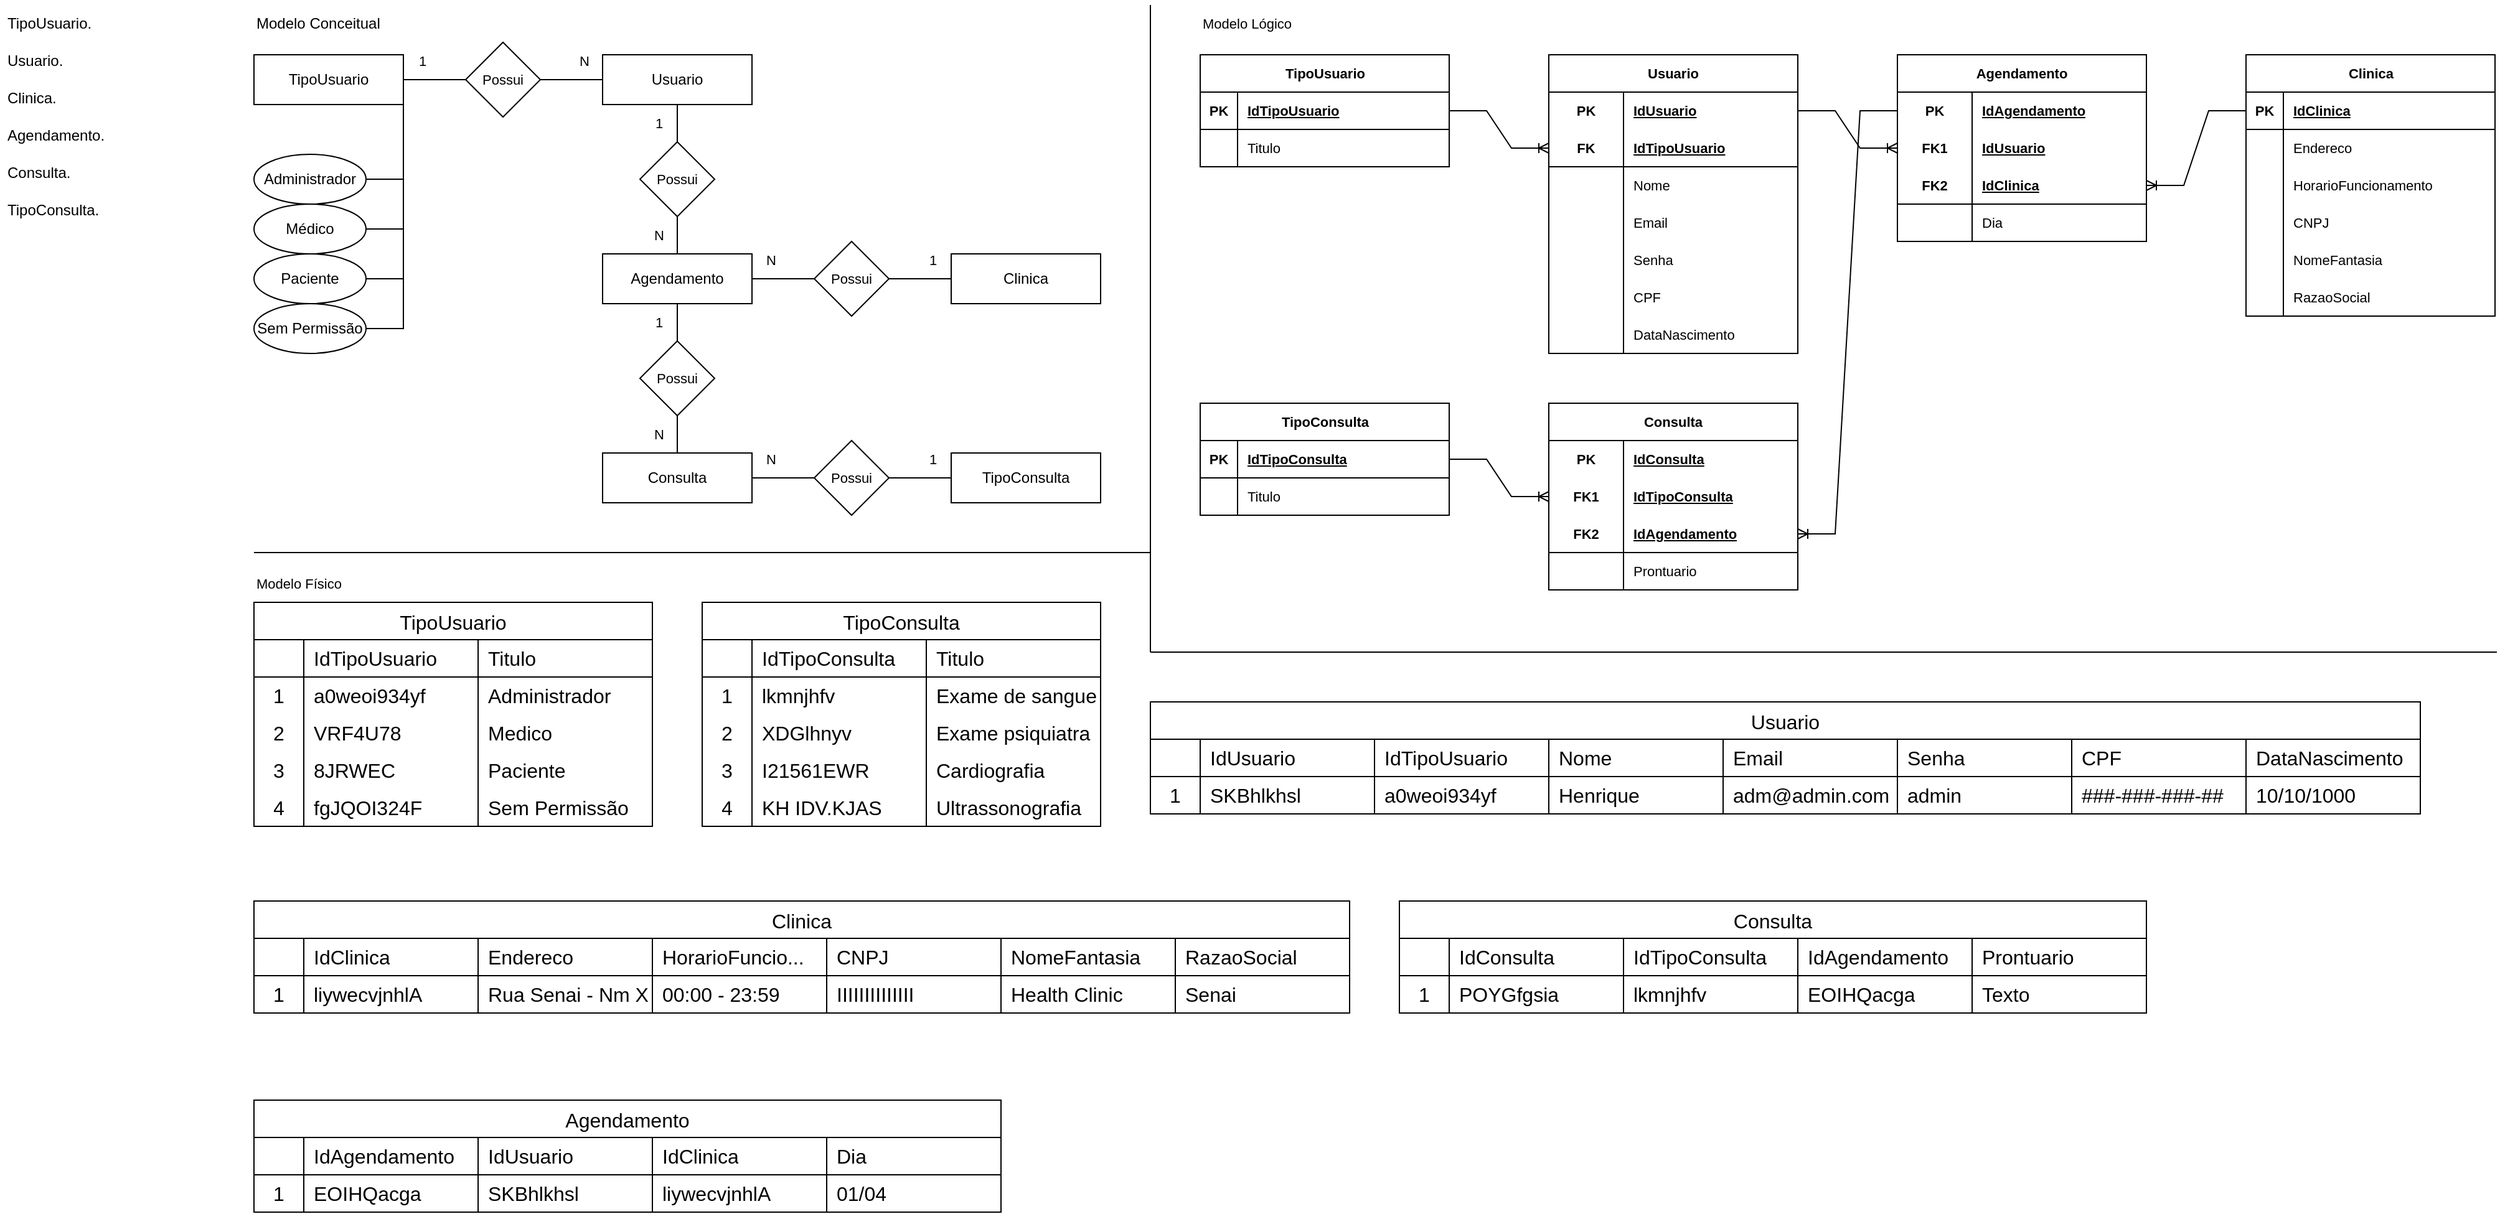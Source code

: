 <mxfile version="21.8.2" type="device">
  <diagram name="Página-1" id="kf6m1Z1Aq-CJMdsDe1S8">
    <mxGraphModel dx="840" dy="434" grid="1" gridSize="10" guides="1" tooltips="1" connect="1" arrows="1" fold="1" page="1" pageScale="1" pageWidth="827" pageHeight="1169" math="0" shadow="0">
      <root>
        <mxCell id="0" />
        <mxCell id="1" parent="0" />
        <mxCell id="xFIZUzC35okSwIQhTaCj-2" value="TipoUsuario." style="text;html=1;align=left;verticalAlign=middle;resizable=0;points=[];autosize=1;strokeColor=none;fillColor=none;shadow=1;" parent="1" vertex="1">
          <mxGeometry x="40" y="40" width="90" height="30" as="geometry" />
        </mxCell>
        <mxCell id="xFIZUzC35okSwIQhTaCj-3" value="Usuario." style="text;html=1;align=left;verticalAlign=middle;resizable=0;points=[];autosize=1;strokeColor=none;fillColor=none;" parent="1" vertex="1">
          <mxGeometry x="40" y="70" width="70" height="30" as="geometry" />
        </mxCell>
        <mxCell id="xFIZUzC35okSwIQhTaCj-4" value="Clinica." style="text;html=1;align=left;verticalAlign=middle;resizable=0;points=[];autosize=1;strokeColor=none;fillColor=none;" parent="1" vertex="1">
          <mxGeometry x="40" y="100" width="60" height="30" as="geometry" />
        </mxCell>
        <mxCell id="xFIZUzC35okSwIQhTaCj-5" value="Agendamento." style="text;html=1;align=left;verticalAlign=middle;resizable=0;points=[];autosize=1;strokeColor=none;fillColor=none;" parent="1" vertex="1">
          <mxGeometry x="40" y="130" width="100" height="30" as="geometry" />
        </mxCell>
        <mxCell id="xFIZUzC35okSwIQhTaCj-6" value="Consulta." style="text;html=1;align=left;verticalAlign=middle;resizable=0;points=[];autosize=1;strokeColor=none;fillColor=none;" parent="1" vertex="1">
          <mxGeometry x="40" y="160" width="70" height="30" as="geometry" />
        </mxCell>
        <mxCell id="xFIZUzC35okSwIQhTaCj-7" value="TipoConsulta." style="text;html=1;align=left;verticalAlign=middle;resizable=0;points=[];autosize=1;strokeColor=none;fillColor=none;" parent="1" vertex="1">
          <mxGeometry x="40" y="190" width="100" height="30" as="geometry" />
        </mxCell>
        <mxCell id="xFIZUzC35okSwIQhTaCj-9" value="Modelo Conceitual" style="text;html=1;align=left;verticalAlign=middle;resizable=0;points=[];autosize=1;strokeColor=none;fillColor=none;" parent="1" vertex="1">
          <mxGeometry x="240" y="40" width="120" height="30" as="geometry" />
        </mxCell>
        <mxCell id="xFIZUzC35okSwIQhTaCj-12" style="edgeStyle=orthogonalEdgeStyle;rounded=0;orthogonalLoop=1;jettySize=auto;html=1;exitX=1;exitY=1;exitDx=0;exitDy=0;entryX=1;entryY=0.5;entryDx=0;entryDy=0;endArrow=none;endFill=0;" parent="1" source="xFIZUzC35okSwIQhTaCj-10" target="xFIZUzC35okSwIQhTaCj-11" edge="1">
          <mxGeometry relative="1" as="geometry" />
        </mxCell>
        <mxCell id="xFIZUzC35okSwIQhTaCj-14" style="edgeStyle=orthogonalEdgeStyle;rounded=0;orthogonalLoop=1;jettySize=auto;html=1;exitX=1;exitY=1;exitDx=0;exitDy=0;entryX=1;entryY=0.5;entryDx=0;entryDy=0;endArrow=none;endFill=0;" parent="1" source="xFIZUzC35okSwIQhTaCj-10" target="xFIZUzC35okSwIQhTaCj-13" edge="1">
          <mxGeometry relative="1" as="geometry" />
        </mxCell>
        <mxCell id="xFIZUzC35okSwIQhTaCj-16" style="edgeStyle=orthogonalEdgeStyle;rounded=0;orthogonalLoop=1;jettySize=auto;html=1;exitX=1;exitY=1;exitDx=0;exitDy=0;entryX=1;entryY=0.5;entryDx=0;entryDy=0;endArrow=none;endFill=0;" parent="1" source="xFIZUzC35okSwIQhTaCj-10" target="xFIZUzC35okSwIQhTaCj-15" edge="1">
          <mxGeometry relative="1" as="geometry" />
        </mxCell>
        <mxCell id="xFIZUzC35okSwIQhTaCj-20" value="" style="edgeStyle=orthogonalEdgeStyle;shape=connector;rounded=0;orthogonalLoop=1;jettySize=auto;html=1;labelBackgroundColor=default;strokeColor=default;fontFamily=Helvetica;fontSize=11;fontColor=default;endArrow=none;endFill=0;" parent="1" source="xFIZUzC35okSwIQhTaCj-10" target="xFIZUzC35okSwIQhTaCj-19" edge="1">
          <mxGeometry relative="1" as="geometry" />
        </mxCell>
        <mxCell id="xFIZUzC35okSwIQhTaCj-24" style="edgeStyle=orthogonalEdgeStyle;shape=connector;rounded=0;orthogonalLoop=1;jettySize=auto;html=1;exitX=1;exitY=1;exitDx=0;exitDy=0;entryX=1;entryY=0.5;entryDx=0;entryDy=0;labelBackgroundColor=default;strokeColor=default;fontFamily=Helvetica;fontSize=11;fontColor=default;endArrow=none;endFill=0;" parent="1" source="xFIZUzC35okSwIQhTaCj-10" target="xFIZUzC35okSwIQhTaCj-23" edge="1">
          <mxGeometry relative="1" as="geometry" />
        </mxCell>
        <mxCell id="xFIZUzC35okSwIQhTaCj-10" value="TipoUsuario" style="whiteSpace=wrap;html=1;" parent="1" vertex="1">
          <mxGeometry x="240" y="80" width="120" height="40" as="geometry" />
        </mxCell>
        <mxCell id="xFIZUzC35okSwIQhTaCj-11" value="Administrador" style="ellipse;whiteSpace=wrap;html=1;" parent="1" vertex="1">
          <mxGeometry x="240" y="160" width="90" height="40" as="geometry" />
        </mxCell>
        <mxCell id="xFIZUzC35okSwIQhTaCj-13" value="Médico" style="ellipse;whiteSpace=wrap;html=1;" parent="1" vertex="1">
          <mxGeometry x="240" y="200" width="90" height="40" as="geometry" />
        </mxCell>
        <mxCell id="xFIZUzC35okSwIQhTaCj-15" value="Paciente" style="ellipse;whiteSpace=wrap;html=1;" parent="1" vertex="1">
          <mxGeometry x="240" y="240" width="90" height="40" as="geometry" />
        </mxCell>
        <mxCell id="xFIZUzC35okSwIQhTaCj-18" value="Usuario" style="whiteSpace=wrap;html=1;" parent="1" vertex="1">
          <mxGeometry x="520" y="80" width="120" height="40" as="geometry" />
        </mxCell>
        <mxCell id="xFIZUzC35okSwIQhTaCj-21" value="" style="edgeStyle=orthogonalEdgeStyle;shape=connector;rounded=0;orthogonalLoop=1;jettySize=auto;html=1;labelBackgroundColor=default;strokeColor=default;fontFamily=Helvetica;fontSize=11;fontColor=default;endArrow=none;endFill=0;" parent="1" source="xFIZUzC35okSwIQhTaCj-19" target="xFIZUzC35okSwIQhTaCj-18" edge="1">
          <mxGeometry relative="1" as="geometry" />
        </mxCell>
        <mxCell id="xFIZUzC35okSwIQhTaCj-19" value="Possui" style="rhombus;whiteSpace=wrap;html=1;fontFamily=Helvetica;fontSize=11;fontColor=default;" parent="1" vertex="1">
          <mxGeometry x="410" y="70" width="60" height="60" as="geometry" />
        </mxCell>
        <mxCell id="xFIZUzC35okSwIQhTaCj-22" value="1" style="text;html=1;align=center;verticalAlign=middle;resizable=0;points=[];autosize=1;strokeColor=none;fillColor=none;fontSize=11;fontFamily=Helvetica;fontColor=default;" parent="1" vertex="1">
          <mxGeometry x="360" y="70" width="30" height="30" as="geometry" />
        </mxCell>
        <mxCell id="xFIZUzC35okSwIQhTaCj-23" value="Sem Permissão" style="ellipse;whiteSpace=wrap;html=1;" parent="1" vertex="1">
          <mxGeometry x="240" y="280" width="90" height="40" as="geometry" />
        </mxCell>
        <mxCell id="xFIZUzC35okSwIQhTaCj-25" value="N" style="text;html=1;align=center;verticalAlign=middle;resizable=0;points=[];autosize=1;strokeColor=none;fillColor=none;fontSize=11;fontFamily=Helvetica;fontColor=default;" parent="1" vertex="1">
          <mxGeometry x="490" y="70" width="30" height="30" as="geometry" />
        </mxCell>
        <mxCell id="xFIZUzC35okSwIQhTaCj-37" value="Agendamento" style="whiteSpace=wrap;html=1;" parent="1" vertex="1">
          <mxGeometry x="520" y="240" width="120" height="40" as="geometry" />
        </mxCell>
        <mxCell id="xFIZUzC35okSwIQhTaCj-39" value="" style="edgeStyle=orthogonalEdgeStyle;shape=connector;rounded=0;orthogonalLoop=1;jettySize=auto;html=1;labelBackgroundColor=default;strokeColor=default;fontFamily=Helvetica;fontSize=11;fontColor=default;endArrow=none;endFill=0;" parent="1" source="xFIZUzC35okSwIQhTaCj-38" target="xFIZUzC35okSwIQhTaCj-37" edge="1">
          <mxGeometry relative="1" as="geometry" />
        </mxCell>
        <mxCell id="xFIZUzC35okSwIQhTaCj-40" value="" style="edgeStyle=orthogonalEdgeStyle;shape=connector;rounded=0;orthogonalLoop=1;jettySize=auto;html=1;labelBackgroundColor=default;strokeColor=default;fontFamily=Helvetica;fontSize=11;fontColor=default;endArrow=none;endFill=0;" parent="1" source="xFIZUzC35okSwIQhTaCj-38" target="xFIZUzC35okSwIQhTaCj-18" edge="1">
          <mxGeometry relative="1" as="geometry" />
        </mxCell>
        <mxCell id="xFIZUzC35okSwIQhTaCj-38" value="Possui" style="rhombus;whiteSpace=wrap;html=1;fontFamily=Helvetica;fontSize=11;fontColor=default;" parent="1" vertex="1">
          <mxGeometry x="550" y="150" width="60" height="60" as="geometry" />
        </mxCell>
        <mxCell id="xFIZUzC35okSwIQhTaCj-41" value="1" style="text;html=1;align=center;verticalAlign=middle;resizable=0;points=[];autosize=1;strokeColor=none;fillColor=none;fontSize=11;fontFamily=Helvetica;fontColor=default;" parent="1" vertex="1">
          <mxGeometry x="550" y="120" width="30" height="30" as="geometry" />
        </mxCell>
        <mxCell id="xFIZUzC35okSwIQhTaCj-42" value="N" style="text;html=1;align=center;verticalAlign=middle;resizable=0;points=[];autosize=1;strokeColor=none;fillColor=none;fontSize=11;fontFamily=Helvetica;fontColor=default;" parent="1" vertex="1">
          <mxGeometry x="550" y="210" width="30" height="30" as="geometry" />
        </mxCell>
        <mxCell id="xFIZUzC35okSwIQhTaCj-69" value="" style="edgeStyle=orthogonalEdgeStyle;shape=connector;rounded=0;orthogonalLoop=1;jettySize=auto;html=1;labelBackgroundColor=default;strokeColor=default;fontFamily=Helvetica;fontSize=11;fontColor=default;endArrow=none;endFill=0;" parent="1" source="xFIZUzC35okSwIQhTaCj-44" target="xFIZUzC35okSwIQhTaCj-68" edge="1">
          <mxGeometry relative="1" as="geometry" />
        </mxCell>
        <mxCell id="xFIZUzC35okSwIQhTaCj-44" value="Consulta" style="whiteSpace=wrap;html=1;" parent="1" vertex="1">
          <mxGeometry x="520" y="400" width="120" height="40" as="geometry" />
        </mxCell>
        <mxCell id="xFIZUzC35okSwIQhTaCj-47" style="edgeStyle=orthogonalEdgeStyle;shape=connector;rounded=0;orthogonalLoop=1;jettySize=auto;html=1;entryX=0.5;entryY=1;entryDx=0;entryDy=0;labelBackgroundColor=default;strokeColor=default;fontFamily=Helvetica;fontSize=11;fontColor=default;endArrow=none;endFill=0;" parent="1" source="xFIZUzC35okSwIQhTaCj-45" target="xFIZUzC35okSwIQhTaCj-37" edge="1">
          <mxGeometry relative="1" as="geometry" />
        </mxCell>
        <mxCell id="xFIZUzC35okSwIQhTaCj-48" value="" style="edgeStyle=orthogonalEdgeStyle;shape=connector;rounded=0;orthogonalLoop=1;jettySize=auto;html=1;labelBackgroundColor=default;strokeColor=default;fontFamily=Helvetica;fontSize=11;fontColor=default;endArrow=none;endFill=0;" parent="1" source="xFIZUzC35okSwIQhTaCj-45" target="xFIZUzC35okSwIQhTaCj-44" edge="1">
          <mxGeometry relative="1" as="geometry" />
        </mxCell>
        <mxCell id="xFIZUzC35okSwIQhTaCj-45" value="Possui" style="rhombus;whiteSpace=wrap;html=1;fontFamily=Helvetica;fontSize=11;fontColor=default;" parent="1" vertex="1">
          <mxGeometry x="550" y="310" width="60" height="60" as="geometry" />
        </mxCell>
        <mxCell id="xFIZUzC35okSwIQhTaCj-49" value="1" style="text;html=1;align=center;verticalAlign=middle;resizable=0;points=[];autosize=1;strokeColor=none;fillColor=none;fontSize=11;fontFamily=Helvetica;fontColor=default;" parent="1" vertex="1">
          <mxGeometry x="550" y="280" width="30" height="30" as="geometry" />
        </mxCell>
        <mxCell id="xFIZUzC35okSwIQhTaCj-50" value="N" style="text;html=1;align=center;verticalAlign=middle;resizable=0;points=[];autosize=1;strokeColor=none;fillColor=none;fontSize=11;fontFamily=Helvetica;fontColor=default;" parent="1" vertex="1">
          <mxGeometry x="550" y="370" width="30" height="30" as="geometry" />
        </mxCell>
        <mxCell id="xFIZUzC35okSwIQhTaCj-153" value="" style="edgeStyle=orthogonalEdgeStyle;shape=connector;rounded=0;orthogonalLoop=1;jettySize=auto;html=1;labelBackgroundColor=default;strokeColor=default;fontFamily=Helvetica;fontSize=11;fontColor=default;endArrow=none;endFill=0;" parent="1" source="xFIZUzC35okSwIQhTaCj-51" target="xFIZUzC35okSwIQhTaCj-152" edge="1">
          <mxGeometry relative="1" as="geometry" />
        </mxCell>
        <mxCell id="xFIZUzC35okSwIQhTaCj-51" value="Clinica" style="whiteSpace=wrap;html=1;" parent="1" vertex="1">
          <mxGeometry x="800" y="240" width="120" height="40" as="geometry" />
        </mxCell>
        <mxCell id="xFIZUzC35okSwIQhTaCj-66" value="TipoConsulta" style="whiteSpace=wrap;html=1;" parent="1" vertex="1">
          <mxGeometry x="800" y="400" width="120" height="40" as="geometry" />
        </mxCell>
        <mxCell id="xFIZUzC35okSwIQhTaCj-70" value="" style="edgeStyle=orthogonalEdgeStyle;shape=connector;rounded=0;orthogonalLoop=1;jettySize=auto;html=1;labelBackgroundColor=default;strokeColor=default;fontFamily=Helvetica;fontSize=11;fontColor=default;endArrow=none;endFill=0;" parent="1" source="xFIZUzC35okSwIQhTaCj-68" target="xFIZUzC35okSwIQhTaCj-66" edge="1">
          <mxGeometry relative="1" as="geometry" />
        </mxCell>
        <mxCell id="xFIZUzC35okSwIQhTaCj-68" value="Possui" style="rhombus;whiteSpace=wrap;html=1;fontFamily=Helvetica;fontSize=11;fontColor=default;" parent="1" vertex="1">
          <mxGeometry x="690" y="390" width="60" height="60" as="geometry" />
        </mxCell>
        <mxCell id="xFIZUzC35okSwIQhTaCj-71" value="1" style="text;html=1;align=center;verticalAlign=middle;resizable=0;points=[];autosize=1;strokeColor=none;fillColor=none;fontSize=11;fontFamily=Helvetica;fontColor=default;" parent="1" vertex="1">
          <mxGeometry x="770" y="390" width="30" height="30" as="geometry" />
        </mxCell>
        <mxCell id="xFIZUzC35okSwIQhTaCj-72" value="N" style="text;html=1;align=center;verticalAlign=middle;resizable=0;points=[];autosize=1;strokeColor=none;fillColor=none;fontSize=11;fontFamily=Helvetica;fontColor=default;" parent="1" vertex="1">
          <mxGeometry x="640" y="390" width="30" height="30" as="geometry" />
        </mxCell>
        <mxCell id="xFIZUzC35okSwIQhTaCj-73" value="" style="endArrow=none;html=1;rounded=0;labelBackgroundColor=default;strokeColor=default;fontFamily=Helvetica;fontSize=11;fontColor=default;shape=connector;" parent="1" edge="1">
          <mxGeometry width="50" height="50" relative="1" as="geometry">
            <mxPoint x="960" y="560" as="sourcePoint" />
            <mxPoint x="960" y="40" as="targetPoint" />
          </mxGeometry>
        </mxCell>
        <mxCell id="xFIZUzC35okSwIQhTaCj-74" value="" style="endArrow=none;html=1;rounded=0;labelBackgroundColor=default;strokeColor=default;fontFamily=Helvetica;fontSize=11;fontColor=default;shape=connector;" parent="1" edge="1">
          <mxGeometry width="50" height="50" relative="1" as="geometry">
            <mxPoint x="240" y="480" as="sourcePoint" />
            <mxPoint x="960" y="480" as="targetPoint" />
          </mxGeometry>
        </mxCell>
        <mxCell id="xFIZUzC35okSwIQhTaCj-75" value="Modelo Lógico" style="text;html=1;align=left;verticalAlign=middle;resizable=0;points=[];autosize=1;strokeColor=none;fillColor=none;fontSize=11;fontFamily=Helvetica;fontColor=default;" parent="1" vertex="1">
          <mxGeometry x="1000" y="40" width="100" height="30" as="geometry" />
        </mxCell>
        <mxCell id="xFIZUzC35okSwIQhTaCj-76" value="TipoUsuario" style="shape=table;startSize=30;container=1;collapsible=1;childLayout=tableLayout;fixedRows=1;rowLines=0;fontStyle=1;align=center;resizeLast=1;html=1;fontFamily=Helvetica;fontSize=11;fontColor=default;" parent="1" vertex="1">
          <mxGeometry x="1000" y="80" width="200" height="90" as="geometry" />
        </mxCell>
        <mxCell id="xFIZUzC35okSwIQhTaCj-77" value="" style="shape=tableRow;horizontal=0;startSize=0;swimlaneHead=0;swimlaneBody=0;fillColor=none;collapsible=0;dropTarget=0;points=[[0,0.5],[1,0.5]];portConstraint=eastwest;top=0;left=0;right=0;bottom=1;fontFamily=Helvetica;fontSize=11;fontColor=default;" parent="xFIZUzC35okSwIQhTaCj-76" vertex="1">
          <mxGeometry y="30" width="200" height="30" as="geometry" />
        </mxCell>
        <mxCell id="xFIZUzC35okSwIQhTaCj-78" value="PK" style="shape=partialRectangle;connectable=0;fillColor=none;top=0;left=0;bottom=0;right=0;fontStyle=1;overflow=hidden;whiteSpace=wrap;html=1;fontFamily=Helvetica;fontSize=11;fontColor=default;" parent="xFIZUzC35okSwIQhTaCj-77" vertex="1">
          <mxGeometry width="30" height="30" as="geometry">
            <mxRectangle width="30" height="30" as="alternateBounds" />
          </mxGeometry>
        </mxCell>
        <mxCell id="xFIZUzC35okSwIQhTaCj-79" value="IdTipoUsuario" style="shape=partialRectangle;connectable=0;fillColor=none;top=0;left=0;bottom=0;right=0;align=left;spacingLeft=6;fontStyle=5;overflow=hidden;whiteSpace=wrap;html=1;fontFamily=Helvetica;fontSize=11;fontColor=default;" parent="xFIZUzC35okSwIQhTaCj-77" vertex="1">
          <mxGeometry x="30" width="170" height="30" as="geometry">
            <mxRectangle width="170" height="30" as="alternateBounds" />
          </mxGeometry>
        </mxCell>
        <mxCell id="xFIZUzC35okSwIQhTaCj-86" value="" style="shape=tableRow;horizontal=0;startSize=0;swimlaneHead=0;swimlaneBody=0;fillColor=none;collapsible=0;dropTarget=0;points=[[0,0.5],[1,0.5]];portConstraint=eastwest;top=0;left=0;right=0;bottom=0;fontFamily=Helvetica;fontSize=11;fontColor=default;" parent="xFIZUzC35okSwIQhTaCj-76" vertex="1">
          <mxGeometry y="60" width="200" height="30" as="geometry" />
        </mxCell>
        <mxCell id="xFIZUzC35okSwIQhTaCj-87" value="" style="shape=partialRectangle;connectable=0;fillColor=none;top=0;left=0;bottom=0;right=0;editable=1;overflow=hidden;whiteSpace=wrap;html=1;fontFamily=Helvetica;fontSize=11;fontColor=default;" parent="xFIZUzC35okSwIQhTaCj-86" vertex="1">
          <mxGeometry width="30" height="30" as="geometry">
            <mxRectangle width="30" height="30" as="alternateBounds" />
          </mxGeometry>
        </mxCell>
        <mxCell id="xFIZUzC35okSwIQhTaCj-88" value="Titulo" style="shape=partialRectangle;connectable=0;fillColor=none;top=0;left=0;bottom=0;right=0;align=left;spacingLeft=6;overflow=hidden;whiteSpace=wrap;html=1;fontFamily=Helvetica;fontSize=11;fontColor=default;" parent="xFIZUzC35okSwIQhTaCj-86" vertex="1">
          <mxGeometry x="30" width="170" height="30" as="geometry">
            <mxRectangle width="170" height="30" as="alternateBounds" />
          </mxGeometry>
        </mxCell>
        <mxCell id="xFIZUzC35okSwIQhTaCj-89" value="TipoConsulta" style="shape=table;startSize=30;container=1;collapsible=1;childLayout=tableLayout;fixedRows=1;rowLines=0;fontStyle=1;align=center;resizeLast=1;html=1;fontFamily=Helvetica;fontSize=11;fontColor=default;" parent="1" vertex="1">
          <mxGeometry x="1000" y="360" width="200" height="90" as="geometry" />
        </mxCell>
        <mxCell id="xFIZUzC35okSwIQhTaCj-90" value="" style="shape=tableRow;horizontal=0;startSize=0;swimlaneHead=0;swimlaneBody=0;fillColor=none;collapsible=0;dropTarget=0;points=[[0,0.5],[1,0.5]];portConstraint=eastwest;top=0;left=0;right=0;bottom=1;fontFamily=Helvetica;fontSize=11;fontColor=default;" parent="xFIZUzC35okSwIQhTaCj-89" vertex="1">
          <mxGeometry y="30" width="200" height="30" as="geometry" />
        </mxCell>
        <mxCell id="xFIZUzC35okSwIQhTaCj-91" value="PK" style="shape=partialRectangle;connectable=0;fillColor=none;top=0;left=0;bottom=0;right=0;fontStyle=1;overflow=hidden;whiteSpace=wrap;html=1;fontFamily=Helvetica;fontSize=11;fontColor=default;" parent="xFIZUzC35okSwIQhTaCj-90" vertex="1">
          <mxGeometry width="30" height="30" as="geometry">
            <mxRectangle width="30" height="30" as="alternateBounds" />
          </mxGeometry>
        </mxCell>
        <mxCell id="xFIZUzC35okSwIQhTaCj-92" value="IdTipoConsulta" style="shape=partialRectangle;connectable=0;fillColor=none;top=0;left=0;bottom=0;right=0;align=left;spacingLeft=6;fontStyle=5;overflow=hidden;whiteSpace=wrap;html=1;fontFamily=Helvetica;fontSize=11;fontColor=default;" parent="xFIZUzC35okSwIQhTaCj-90" vertex="1">
          <mxGeometry x="30" width="170" height="30" as="geometry">
            <mxRectangle width="170" height="30" as="alternateBounds" />
          </mxGeometry>
        </mxCell>
        <mxCell id="xFIZUzC35okSwIQhTaCj-93" value="" style="shape=tableRow;horizontal=0;startSize=0;swimlaneHead=0;swimlaneBody=0;fillColor=none;collapsible=0;dropTarget=0;points=[[0,0.5],[1,0.5]];portConstraint=eastwest;top=0;left=0;right=0;bottom=0;fontFamily=Helvetica;fontSize=11;fontColor=default;" parent="xFIZUzC35okSwIQhTaCj-89" vertex="1">
          <mxGeometry y="60" width="200" height="30" as="geometry" />
        </mxCell>
        <mxCell id="xFIZUzC35okSwIQhTaCj-94" value="" style="shape=partialRectangle;connectable=0;fillColor=none;top=0;left=0;bottom=0;right=0;editable=1;overflow=hidden;whiteSpace=wrap;html=1;fontFamily=Helvetica;fontSize=11;fontColor=default;" parent="xFIZUzC35okSwIQhTaCj-93" vertex="1">
          <mxGeometry width="30" height="30" as="geometry">
            <mxRectangle width="30" height="30" as="alternateBounds" />
          </mxGeometry>
        </mxCell>
        <mxCell id="xFIZUzC35okSwIQhTaCj-95" value="Titulo" style="shape=partialRectangle;connectable=0;fillColor=none;top=0;left=0;bottom=0;right=0;align=left;spacingLeft=6;overflow=hidden;whiteSpace=wrap;html=1;fontFamily=Helvetica;fontSize=11;fontColor=default;" parent="xFIZUzC35okSwIQhTaCj-93" vertex="1">
          <mxGeometry x="30" width="170" height="30" as="geometry">
            <mxRectangle width="170" height="30" as="alternateBounds" />
          </mxGeometry>
        </mxCell>
        <mxCell id="xFIZUzC35okSwIQhTaCj-96" value="Clinica" style="shape=table;startSize=30;container=1;collapsible=1;childLayout=tableLayout;fixedRows=1;rowLines=0;fontStyle=1;align=center;resizeLast=1;html=1;fontFamily=Helvetica;fontSize=11;fontColor=default;" parent="1" vertex="1">
          <mxGeometry x="1840" y="80" width="200" height="210" as="geometry" />
        </mxCell>
        <mxCell id="xFIZUzC35okSwIQhTaCj-97" value="" style="shape=tableRow;horizontal=0;startSize=0;swimlaneHead=0;swimlaneBody=0;fillColor=none;collapsible=0;dropTarget=0;points=[[0,0.5],[1,0.5]];portConstraint=eastwest;top=0;left=0;right=0;bottom=1;fontFamily=Helvetica;fontSize=11;fontColor=default;" parent="xFIZUzC35okSwIQhTaCj-96" vertex="1">
          <mxGeometry y="30" width="200" height="30" as="geometry" />
        </mxCell>
        <mxCell id="xFIZUzC35okSwIQhTaCj-98" value="PK" style="shape=partialRectangle;connectable=0;fillColor=none;top=0;left=0;bottom=0;right=0;fontStyle=1;overflow=hidden;whiteSpace=wrap;html=1;fontFamily=Helvetica;fontSize=11;fontColor=default;" parent="xFIZUzC35okSwIQhTaCj-97" vertex="1">
          <mxGeometry width="30" height="30" as="geometry">
            <mxRectangle width="30" height="30" as="alternateBounds" />
          </mxGeometry>
        </mxCell>
        <mxCell id="xFIZUzC35okSwIQhTaCj-99" value="IdClinica" style="shape=partialRectangle;connectable=0;fillColor=none;top=0;left=0;bottom=0;right=0;align=left;spacingLeft=6;fontStyle=5;overflow=hidden;whiteSpace=wrap;html=1;fontFamily=Helvetica;fontSize=11;fontColor=default;" parent="xFIZUzC35okSwIQhTaCj-97" vertex="1">
          <mxGeometry x="30" width="170" height="30" as="geometry">
            <mxRectangle width="170" height="30" as="alternateBounds" />
          </mxGeometry>
        </mxCell>
        <mxCell id="xFIZUzC35okSwIQhTaCj-100" value="" style="shape=tableRow;horizontal=0;startSize=0;swimlaneHead=0;swimlaneBody=0;fillColor=none;collapsible=0;dropTarget=0;points=[[0,0.5],[1,0.5]];portConstraint=eastwest;top=0;left=0;right=0;bottom=0;fontFamily=Helvetica;fontSize=11;fontColor=default;" parent="xFIZUzC35okSwIQhTaCj-96" vertex="1">
          <mxGeometry y="60" width="200" height="30" as="geometry" />
        </mxCell>
        <mxCell id="xFIZUzC35okSwIQhTaCj-101" value="" style="shape=partialRectangle;connectable=0;fillColor=none;top=0;left=0;bottom=0;right=0;editable=1;overflow=hidden;whiteSpace=wrap;html=1;fontFamily=Helvetica;fontSize=11;fontColor=default;" parent="xFIZUzC35okSwIQhTaCj-100" vertex="1">
          <mxGeometry width="30" height="30" as="geometry">
            <mxRectangle width="30" height="30" as="alternateBounds" />
          </mxGeometry>
        </mxCell>
        <mxCell id="xFIZUzC35okSwIQhTaCj-102" value="Endereco" style="shape=partialRectangle;connectable=0;fillColor=none;top=0;left=0;bottom=0;right=0;align=left;spacingLeft=6;overflow=hidden;whiteSpace=wrap;html=1;fontFamily=Helvetica;fontSize=11;fontColor=default;" parent="xFIZUzC35okSwIQhTaCj-100" vertex="1">
          <mxGeometry x="30" width="170" height="30" as="geometry">
            <mxRectangle width="170" height="30" as="alternateBounds" />
          </mxGeometry>
        </mxCell>
        <mxCell id="xFIZUzC35okSwIQhTaCj-103" style="shape=tableRow;horizontal=0;startSize=0;swimlaneHead=0;swimlaneBody=0;fillColor=none;collapsible=0;dropTarget=0;points=[[0,0.5],[1,0.5]];portConstraint=eastwest;top=0;left=0;right=0;bottom=0;fontFamily=Helvetica;fontSize=11;fontColor=default;" parent="xFIZUzC35okSwIQhTaCj-96" vertex="1">
          <mxGeometry y="90" width="200" height="30" as="geometry" />
        </mxCell>
        <mxCell id="xFIZUzC35okSwIQhTaCj-104" style="shape=partialRectangle;connectable=0;fillColor=none;top=0;left=0;bottom=0;right=0;editable=1;overflow=hidden;whiteSpace=wrap;html=1;fontFamily=Helvetica;fontSize=11;fontColor=default;" parent="xFIZUzC35okSwIQhTaCj-103" vertex="1">
          <mxGeometry width="30" height="30" as="geometry">
            <mxRectangle width="30" height="30" as="alternateBounds" />
          </mxGeometry>
        </mxCell>
        <mxCell id="xFIZUzC35okSwIQhTaCj-105" value="HorarioFuncionamento" style="shape=partialRectangle;connectable=0;fillColor=none;top=0;left=0;bottom=0;right=0;align=left;spacingLeft=6;overflow=hidden;whiteSpace=wrap;html=1;fontFamily=Helvetica;fontSize=11;fontColor=default;" parent="xFIZUzC35okSwIQhTaCj-103" vertex="1">
          <mxGeometry x="30" width="170" height="30" as="geometry">
            <mxRectangle width="170" height="30" as="alternateBounds" />
          </mxGeometry>
        </mxCell>
        <mxCell id="xFIZUzC35okSwIQhTaCj-106" style="shape=tableRow;horizontal=0;startSize=0;swimlaneHead=0;swimlaneBody=0;fillColor=none;collapsible=0;dropTarget=0;points=[[0,0.5],[1,0.5]];portConstraint=eastwest;top=0;left=0;right=0;bottom=0;fontFamily=Helvetica;fontSize=11;fontColor=default;" parent="xFIZUzC35okSwIQhTaCj-96" vertex="1">
          <mxGeometry y="120" width="200" height="30" as="geometry" />
        </mxCell>
        <mxCell id="xFIZUzC35okSwIQhTaCj-107" style="shape=partialRectangle;connectable=0;fillColor=none;top=0;left=0;bottom=0;right=0;editable=1;overflow=hidden;whiteSpace=wrap;html=1;fontFamily=Helvetica;fontSize=11;fontColor=default;" parent="xFIZUzC35okSwIQhTaCj-106" vertex="1">
          <mxGeometry width="30" height="30" as="geometry">
            <mxRectangle width="30" height="30" as="alternateBounds" />
          </mxGeometry>
        </mxCell>
        <mxCell id="xFIZUzC35okSwIQhTaCj-108" value="CNPJ" style="shape=partialRectangle;connectable=0;fillColor=none;top=0;left=0;bottom=0;right=0;align=left;spacingLeft=6;overflow=hidden;whiteSpace=wrap;html=1;fontFamily=Helvetica;fontSize=11;fontColor=default;" parent="xFIZUzC35okSwIQhTaCj-106" vertex="1">
          <mxGeometry x="30" width="170" height="30" as="geometry">
            <mxRectangle width="170" height="30" as="alternateBounds" />
          </mxGeometry>
        </mxCell>
        <mxCell id="xFIZUzC35okSwIQhTaCj-109" style="shape=tableRow;horizontal=0;startSize=0;swimlaneHead=0;swimlaneBody=0;fillColor=none;collapsible=0;dropTarget=0;points=[[0,0.5],[1,0.5]];portConstraint=eastwest;top=0;left=0;right=0;bottom=0;fontFamily=Helvetica;fontSize=11;fontColor=default;" parent="xFIZUzC35okSwIQhTaCj-96" vertex="1">
          <mxGeometry y="150" width="200" height="30" as="geometry" />
        </mxCell>
        <mxCell id="xFIZUzC35okSwIQhTaCj-110" style="shape=partialRectangle;connectable=0;fillColor=none;top=0;left=0;bottom=0;right=0;editable=1;overflow=hidden;whiteSpace=wrap;html=1;fontFamily=Helvetica;fontSize=11;fontColor=default;" parent="xFIZUzC35okSwIQhTaCj-109" vertex="1">
          <mxGeometry width="30" height="30" as="geometry">
            <mxRectangle width="30" height="30" as="alternateBounds" />
          </mxGeometry>
        </mxCell>
        <mxCell id="xFIZUzC35okSwIQhTaCj-111" value="NomeFantasia" style="shape=partialRectangle;connectable=0;fillColor=none;top=0;left=0;bottom=0;right=0;align=left;spacingLeft=6;overflow=hidden;whiteSpace=wrap;html=1;fontFamily=Helvetica;fontSize=11;fontColor=default;" parent="xFIZUzC35okSwIQhTaCj-109" vertex="1">
          <mxGeometry x="30" width="170" height="30" as="geometry">
            <mxRectangle width="170" height="30" as="alternateBounds" />
          </mxGeometry>
        </mxCell>
        <mxCell id="xFIZUzC35okSwIQhTaCj-112" style="shape=tableRow;horizontal=0;startSize=0;swimlaneHead=0;swimlaneBody=0;fillColor=none;collapsible=0;dropTarget=0;points=[[0,0.5],[1,0.5]];portConstraint=eastwest;top=0;left=0;right=0;bottom=0;fontFamily=Helvetica;fontSize=11;fontColor=default;" parent="xFIZUzC35okSwIQhTaCj-96" vertex="1">
          <mxGeometry y="180" width="200" height="30" as="geometry" />
        </mxCell>
        <mxCell id="xFIZUzC35okSwIQhTaCj-113" style="shape=partialRectangle;connectable=0;fillColor=none;top=0;left=0;bottom=0;right=0;editable=1;overflow=hidden;whiteSpace=wrap;html=1;fontFamily=Helvetica;fontSize=11;fontColor=default;" parent="xFIZUzC35okSwIQhTaCj-112" vertex="1">
          <mxGeometry width="30" height="30" as="geometry">
            <mxRectangle width="30" height="30" as="alternateBounds" />
          </mxGeometry>
        </mxCell>
        <mxCell id="xFIZUzC35okSwIQhTaCj-114" value="RazaoSocial" style="shape=partialRectangle;connectable=0;fillColor=none;top=0;left=0;bottom=0;right=0;align=left;spacingLeft=6;overflow=hidden;whiteSpace=wrap;html=1;fontFamily=Helvetica;fontSize=11;fontColor=default;" parent="xFIZUzC35okSwIQhTaCj-112" vertex="1">
          <mxGeometry x="30" width="170" height="30" as="geometry">
            <mxRectangle width="170" height="30" as="alternateBounds" />
          </mxGeometry>
        </mxCell>
        <mxCell id="xFIZUzC35okSwIQhTaCj-115" value="Usuario" style="shape=table;startSize=30;container=1;collapsible=1;childLayout=tableLayout;fixedRows=1;rowLines=0;fontStyle=1;align=center;resizeLast=1;html=1;whiteSpace=wrap;fontFamily=Helvetica;fontSize=11;fontColor=default;" parent="1" vertex="1">
          <mxGeometry x="1280" y="80" width="200" height="240" as="geometry" />
        </mxCell>
        <mxCell id="xFIZUzC35okSwIQhTaCj-116" value="" style="shape=tableRow;horizontal=0;startSize=0;swimlaneHead=0;swimlaneBody=0;fillColor=none;collapsible=0;dropTarget=0;points=[[0,0.5],[1,0.5]];portConstraint=eastwest;top=0;left=0;right=0;bottom=0;html=1;fontFamily=Helvetica;fontSize=11;fontColor=default;" parent="xFIZUzC35okSwIQhTaCj-115" vertex="1">
          <mxGeometry y="30" width="200" height="30" as="geometry" />
        </mxCell>
        <mxCell id="xFIZUzC35okSwIQhTaCj-117" value="PK" style="shape=partialRectangle;connectable=0;fillColor=none;top=0;left=0;bottom=0;right=0;fontStyle=1;overflow=hidden;html=1;whiteSpace=wrap;fontFamily=Helvetica;fontSize=11;fontColor=default;" parent="xFIZUzC35okSwIQhTaCj-116" vertex="1">
          <mxGeometry width="60" height="30" as="geometry">
            <mxRectangle width="60" height="30" as="alternateBounds" />
          </mxGeometry>
        </mxCell>
        <mxCell id="xFIZUzC35okSwIQhTaCj-118" value="IdUsuario" style="shape=partialRectangle;connectable=0;fillColor=none;top=0;left=0;bottom=0;right=0;align=left;spacingLeft=6;fontStyle=5;overflow=hidden;html=1;whiteSpace=wrap;fontFamily=Helvetica;fontSize=11;fontColor=default;" parent="xFIZUzC35okSwIQhTaCj-116" vertex="1">
          <mxGeometry x="60" width="140" height="30" as="geometry">
            <mxRectangle width="140" height="30" as="alternateBounds" />
          </mxGeometry>
        </mxCell>
        <mxCell id="xFIZUzC35okSwIQhTaCj-119" value="" style="shape=tableRow;horizontal=0;startSize=0;swimlaneHead=0;swimlaneBody=0;fillColor=none;collapsible=0;dropTarget=0;points=[[0,0.5],[1,0.5]];portConstraint=eastwest;top=0;left=0;right=0;bottom=1;html=1;fontFamily=Helvetica;fontSize=11;fontColor=default;" parent="xFIZUzC35okSwIQhTaCj-115" vertex="1">
          <mxGeometry y="60" width="200" height="30" as="geometry" />
        </mxCell>
        <mxCell id="xFIZUzC35okSwIQhTaCj-120" value="FK" style="shape=partialRectangle;connectable=0;fillColor=none;top=0;left=0;bottom=0;right=0;fontStyle=1;overflow=hidden;html=1;whiteSpace=wrap;fontFamily=Helvetica;fontSize=11;fontColor=default;" parent="xFIZUzC35okSwIQhTaCj-119" vertex="1">
          <mxGeometry width="60" height="30" as="geometry">
            <mxRectangle width="60" height="30" as="alternateBounds" />
          </mxGeometry>
        </mxCell>
        <mxCell id="xFIZUzC35okSwIQhTaCj-121" value="IdTipoUsuario" style="shape=partialRectangle;connectable=0;fillColor=none;top=0;left=0;bottom=0;right=0;align=left;spacingLeft=6;fontStyle=5;overflow=hidden;html=1;whiteSpace=wrap;fontFamily=Helvetica;fontSize=11;fontColor=default;" parent="xFIZUzC35okSwIQhTaCj-119" vertex="1">
          <mxGeometry x="60" width="140" height="30" as="geometry">
            <mxRectangle width="140" height="30" as="alternateBounds" />
          </mxGeometry>
        </mxCell>
        <mxCell id="xFIZUzC35okSwIQhTaCj-122" value="" style="shape=tableRow;horizontal=0;startSize=0;swimlaneHead=0;swimlaneBody=0;fillColor=none;collapsible=0;dropTarget=0;points=[[0,0.5],[1,0.5]];portConstraint=eastwest;top=0;left=0;right=0;bottom=0;html=1;fontFamily=Helvetica;fontSize=11;fontColor=default;" parent="xFIZUzC35okSwIQhTaCj-115" vertex="1">
          <mxGeometry y="90" width="200" height="30" as="geometry" />
        </mxCell>
        <mxCell id="xFIZUzC35okSwIQhTaCj-123" value="" style="shape=partialRectangle;connectable=0;fillColor=none;top=0;left=0;bottom=0;right=0;editable=1;overflow=hidden;html=1;whiteSpace=wrap;fontFamily=Helvetica;fontSize=11;fontColor=default;" parent="xFIZUzC35okSwIQhTaCj-122" vertex="1">
          <mxGeometry width="60" height="30" as="geometry">
            <mxRectangle width="60" height="30" as="alternateBounds" />
          </mxGeometry>
        </mxCell>
        <mxCell id="xFIZUzC35okSwIQhTaCj-124" value="Nome" style="shape=partialRectangle;connectable=0;fillColor=none;top=0;left=0;bottom=0;right=0;align=left;spacingLeft=6;overflow=hidden;html=1;whiteSpace=wrap;fontFamily=Helvetica;fontSize=11;fontColor=default;" parent="xFIZUzC35okSwIQhTaCj-122" vertex="1">
          <mxGeometry x="60" width="140" height="30" as="geometry">
            <mxRectangle width="140" height="30" as="alternateBounds" />
          </mxGeometry>
        </mxCell>
        <mxCell id="xFIZUzC35okSwIQhTaCj-125" value="" style="shape=tableRow;horizontal=0;startSize=0;swimlaneHead=0;swimlaneBody=0;fillColor=none;collapsible=0;dropTarget=0;points=[[0,0.5],[1,0.5]];portConstraint=eastwest;top=0;left=0;right=0;bottom=0;html=1;fontFamily=Helvetica;fontSize=11;fontColor=default;" parent="xFIZUzC35okSwIQhTaCj-115" vertex="1">
          <mxGeometry y="120" width="200" height="30" as="geometry" />
        </mxCell>
        <mxCell id="xFIZUzC35okSwIQhTaCj-126" value="" style="shape=partialRectangle;connectable=0;fillColor=none;top=0;left=0;bottom=0;right=0;editable=1;overflow=hidden;html=1;whiteSpace=wrap;fontFamily=Helvetica;fontSize=11;fontColor=default;" parent="xFIZUzC35okSwIQhTaCj-125" vertex="1">
          <mxGeometry width="60" height="30" as="geometry">
            <mxRectangle width="60" height="30" as="alternateBounds" />
          </mxGeometry>
        </mxCell>
        <mxCell id="xFIZUzC35okSwIQhTaCj-127" value="Email" style="shape=partialRectangle;connectable=0;fillColor=none;top=0;left=0;bottom=0;right=0;align=left;spacingLeft=6;overflow=hidden;html=1;whiteSpace=wrap;fontFamily=Helvetica;fontSize=11;fontColor=default;" parent="xFIZUzC35okSwIQhTaCj-125" vertex="1">
          <mxGeometry x="60" width="140" height="30" as="geometry">
            <mxRectangle width="140" height="30" as="alternateBounds" />
          </mxGeometry>
        </mxCell>
        <mxCell id="xFIZUzC35okSwIQhTaCj-128" style="shape=tableRow;horizontal=0;startSize=0;swimlaneHead=0;swimlaneBody=0;fillColor=none;collapsible=0;dropTarget=0;points=[[0,0.5],[1,0.5]];portConstraint=eastwest;top=0;left=0;right=0;bottom=0;html=1;fontFamily=Helvetica;fontSize=11;fontColor=default;" parent="xFIZUzC35okSwIQhTaCj-115" vertex="1">
          <mxGeometry y="150" width="200" height="30" as="geometry" />
        </mxCell>
        <mxCell id="xFIZUzC35okSwIQhTaCj-129" style="shape=partialRectangle;connectable=0;fillColor=none;top=0;left=0;bottom=0;right=0;editable=1;overflow=hidden;html=1;whiteSpace=wrap;fontFamily=Helvetica;fontSize=11;fontColor=default;" parent="xFIZUzC35okSwIQhTaCj-128" vertex="1">
          <mxGeometry width="60" height="30" as="geometry">
            <mxRectangle width="60" height="30" as="alternateBounds" />
          </mxGeometry>
        </mxCell>
        <mxCell id="xFIZUzC35okSwIQhTaCj-130" value="Senha" style="shape=partialRectangle;connectable=0;fillColor=none;top=0;left=0;bottom=0;right=0;align=left;spacingLeft=6;overflow=hidden;html=1;whiteSpace=wrap;fontFamily=Helvetica;fontSize=11;fontColor=default;" parent="xFIZUzC35okSwIQhTaCj-128" vertex="1">
          <mxGeometry x="60" width="140" height="30" as="geometry">
            <mxRectangle width="140" height="30" as="alternateBounds" />
          </mxGeometry>
        </mxCell>
        <mxCell id="xFIZUzC35okSwIQhTaCj-131" style="shape=tableRow;horizontal=0;startSize=0;swimlaneHead=0;swimlaneBody=0;fillColor=none;collapsible=0;dropTarget=0;points=[[0,0.5],[1,0.5]];portConstraint=eastwest;top=0;left=0;right=0;bottom=0;html=1;fontFamily=Helvetica;fontSize=11;fontColor=default;" parent="xFIZUzC35okSwIQhTaCj-115" vertex="1">
          <mxGeometry y="180" width="200" height="30" as="geometry" />
        </mxCell>
        <mxCell id="xFIZUzC35okSwIQhTaCj-132" style="shape=partialRectangle;connectable=0;fillColor=none;top=0;left=0;bottom=0;right=0;editable=1;overflow=hidden;html=1;whiteSpace=wrap;fontFamily=Helvetica;fontSize=11;fontColor=default;" parent="xFIZUzC35okSwIQhTaCj-131" vertex="1">
          <mxGeometry width="60" height="30" as="geometry">
            <mxRectangle width="60" height="30" as="alternateBounds" />
          </mxGeometry>
        </mxCell>
        <mxCell id="xFIZUzC35okSwIQhTaCj-133" value="CPF" style="shape=partialRectangle;connectable=0;fillColor=none;top=0;left=0;bottom=0;right=0;align=left;spacingLeft=6;overflow=hidden;html=1;whiteSpace=wrap;fontFamily=Helvetica;fontSize=11;fontColor=default;" parent="xFIZUzC35okSwIQhTaCj-131" vertex="1">
          <mxGeometry x="60" width="140" height="30" as="geometry">
            <mxRectangle width="140" height="30" as="alternateBounds" />
          </mxGeometry>
        </mxCell>
        <mxCell id="xFIZUzC35okSwIQhTaCj-134" style="shape=tableRow;horizontal=0;startSize=0;swimlaneHead=0;swimlaneBody=0;fillColor=none;collapsible=0;dropTarget=0;points=[[0,0.5],[1,0.5]];portConstraint=eastwest;top=0;left=0;right=0;bottom=0;html=1;fontFamily=Helvetica;fontSize=11;fontColor=default;" parent="xFIZUzC35okSwIQhTaCj-115" vertex="1">
          <mxGeometry y="210" width="200" height="30" as="geometry" />
        </mxCell>
        <mxCell id="xFIZUzC35okSwIQhTaCj-135" style="shape=partialRectangle;connectable=0;fillColor=none;top=0;left=0;bottom=0;right=0;editable=1;overflow=hidden;html=1;whiteSpace=wrap;fontFamily=Helvetica;fontSize=11;fontColor=default;" parent="xFIZUzC35okSwIQhTaCj-134" vertex="1">
          <mxGeometry width="60" height="30" as="geometry">
            <mxRectangle width="60" height="30" as="alternateBounds" />
          </mxGeometry>
        </mxCell>
        <mxCell id="xFIZUzC35okSwIQhTaCj-136" value="DataNascimento" style="shape=partialRectangle;connectable=0;fillColor=none;top=0;left=0;bottom=0;right=0;align=left;spacingLeft=6;overflow=hidden;html=1;whiteSpace=wrap;fontFamily=Helvetica;fontSize=11;fontColor=default;" parent="xFIZUzC35okSwIQhTaCj-134" vertex="1">
          <mxGeometry x="60" width="140" height="30" as="geometry">
            <mxRectangle width="140" height="30" as="alternateBounds" />
          </mxGeometry>
        </mxCell>
        <mxCell id="xFIZUzC35okSwIQhTaCj-138" value="" style="edgeStyle=entityRelationEdgeStyle;fontSize=12;html=1;endArrow=ERoneToMany;rounded=0;labelBackgroundColor=default;strokeColor=default;fontFamily=Helvetica;fontColor=default;shape=connector;exitX=1;exitY=0.5;exitDx=0;exitDy=0;entryX=0;entryY=0.5;entryDx=0;entryDy=0;" parent="1" source="xFIZUzC35okSwIQhTaCj-77" target="xFIZUzC35okSwIQhTaCj-119" edge="1">
          <mxGeometry width="100" height="100" relative="1" as="geometry">
            <mxPoint x="1370" y="220" as="sourcePoint" />
            <mxPoint x="1470" y="120" as="targetPoint" />
          </mxGeometry>
        </mxCell>
        <mxCell id="xFIZUzC35okSwIQhTaCj-139" value="Agendamento" style="shape=table;startSize=30;container=1;collapsible=1;childLayout=tableLayout;fixedRows=1;rowLines=0;fontStyle=1;align=center;resizeLast=1;html=1;whiteSpace=wrap;fontFamily=Helvetica;fontSize=11;fontColor=default;" parent="1" vertex="1">
          <mxGeometry x="1560" y="80" width="200" height="150" as="geometry" />
        </mxCell>
        <mxCell id="xFIZUzC35okSwIQhTaCj-140" value="" style="shape=tableRow;horizontal=0;startSize=0;swimlaneHead=0;swimlaneBody=0;fillColor=none;collapsible=0;dropTarget=0;points=[[0,0.5],[1,0.5]];portConstraint=eastwest;top=0;left=0;right=0;bottom=0;html=1;fontFamily=Helvetica;fontSize=11;fontColor=default;" parent="xFIZUzC35okSwIQhTaCj-139" vertex="1">
          <mxGeometry y="30" width="200" height="30" as="geometry" />
        </mxCell>
        <mxCell id="xFIZUzC35okSwIQhTaCj-141" value="PK" style="shape=partialRectangle;connectable=0;fillColor=none;top=0;left=0;bottom=0;right=0;fontStyle=1;overflow=hidden;html=1;whiteSpace=wrap;fontFamily=Helvetica;fontSize=11;fontColor=default;" parent="xFIZUzC35okSwIQhTaCj-140" vertex="1">
          <mxGeometry width="60" height="30" as="geometry">
            <mxRectangle width="60" height="30" as="alternateBounds" />
          </mxGeometry>
        </mxCell>
        <mxCell id="xFIZUzC35okSwIQhTaCj-142" value="IdAgendamento" style="shape=partialRectangle;connectable=0;fillColor=none;top=0;left=0;bottom=0;right=0;align=left;spacingLeft=6;fontStyle=5;overflow=hidden;html=1;whiteSpace=wrap;fontFamily=Helvetica;fontSize=11;fontColor=default;" parent="xFIZUzC35okSwIQhTaCj-140" vertex="1">
          <mxGeometry x="60" width="140" height="30" as="geometry">
            <mxRectangle width="140" height="30" as="alternateBounds" />
          </mxGeometry>
        </mxCell>
        <mxCell id="xFIZUzC35okSwIQhTaCj-157" style="shape=tableRow;horizontal=0;startSize=0;swimlaneHead=0;swimlaneBody=0;fillColor=none;collapsible=0;dropTarget=0;points=[[0,0.5],[1,0.5]];portConstraint=eastwest;top=0;left=0;right=0;bottom=0;html=1;fontFamily=Helvetica;fontSize=11;fontColor=default;" parent="xFIZUzC35okSwIQhTaCj-139" vertex="1">
          <mxGeometry y="60" width="200" height="30" as="geometry" />
        </mxCell>
        <mxCell id="xFIZUzC35okSwIQhTaCj-158" value="FK1" style="shape=partialRectangle;connectable=0;fillColor=none;top=0;left=0;bottom=0;right=0;fontStyle=1;overflow=hidden;html=1;whiteSpace=wrap;fontFamily=Helvetica;fontSize=11;fontColor=default;" parent="xFIZUzC35okSwIQhTaCj-157" vertex="1">
          <mxGeometry width="60" height="30" as="geometry">
            <mxRectangle width="60" height="30" as="alternateBounds" />
          </mxGeometry>
        </mxCell>
        <mxCell id="xFIZUzC35okSwIQhTaCj-159" value="IdUsuario" style="shape=partialRectangle;connectable=0;fillColor=none;top=0;left=0;bottom=0;right=0;align=left;spacingLeft=6;fontStyle=5;overflow=hidden;html=1;whiteSpace=wrap;fontFamily=Helvetica;fontSize=11;fontColor=default;" parent="xFIZUzC35okSwIQhTaCj-157" vertex="1">
          <mxGeometry x="60" width="140" height="30" as="geometry">
            <mxRectangle width="140" height="30" as="alternateBounds" />
          </mxGeometry>
        </mxCell>
        <mxCell id="xFIZUzC35okSwIQhTaCj-143" value="" style="shape=tableRow;horizontal=0;startSize=0;swimlaneHead=0;swimlaneBody=0;fillColor=none;collapsible=0;dropTarget=0;points=[[0,0.5],[1,0.5]];portConstraint=eastwest;top=0;left=0;right=0;bottom=1;html=1;fontFamily=Helvetica;fontSize=11;fontColor=default;" parent="xFIZUzC35okSwIQhTaCj-139" vertex="1">
          <mxGeometry y="90" width="200" height="30" as="geometry" />
        </mxCell>
        <mxCell id="xFIZUzC35okSwIQhTaCj-144" value="FK2" style="shape=partialRectangle;connectable=0;fillColor=none;top=0;left=0;bottom=0;right=0;fontStyle=1;overflow=hidden;html=1;whiteSpace=wrap;fontFamily=Helvetica;fontSize=11;fontColor=default;" parent="xFIZUzC35okSwIQhTaCj-143" vertex="1">
          <mxGeometry width="60" height="30" as="geometry">
            <mxRectangle width="60" height="30" as="alternateBounds" />
          </mxGeometry>
        </mxCell>
        <mxCell id="xFIZUzC35okSwIQhTaCj-145" value="IdClinica" style="shape=partialRectangle;connectable=0;fillColor=none;top=0;left=0;bottom=0;right=0;align=left;spacingLeft=6;fontStyle=5;overflow=hidden;html=1;whiteSpace=wrap;fontFamily=Helvetica;fontSize=11;fontColor=default;" parent="xFIZUzC35okSwIQhTaCj-143" vertex="1">
          <mxGeometry x="60" width="140" height="30" as="geometry">
            <mxRectangle width="140" height="30" as="alternateBounds" />
          </mxGeometry>
        </mxCell>
        <mxCell id="xFIZUzC35okSwIQhTaCj-146" value="" style="shape=tableRow;horizontal=0;startSize=0;swimlaneHead=0;swimlaneBody=0;fillColor=none;collapsible=0;dropTarget=0;points=[[0,0.5],[1,0.5]];portConstraint=eastwest;top=0;left=0;right=0;bottom=0;html=1;fontFamily=Helvetica;fontSize=11;fontColor=default;" parent="xFIZUzC35okSwIQhTaCj-139" vertex="1">
          <mxGeometry y="120" width="200" height="30" as="geometry" />
        </mxCell>
        <mxCell id="xFIZUzC35okSwIQhTaCj-147" value="" style="shape=partialRectangle;connectable=0;fillColor=none;top=0;left=0;bottom=0;right=0;editable=1;overflow=hidden;html=1;whiteSpace=wrap;fontFamily=Helvetica;fontSize=11;fontColor=default;" parent="xFIZUzC35okSwIQhTaCj-146" vertex="1">
          <mxGeometry width="60" height="30" as="geometry">
            <mxRectangle width="60" height="30" as="alternateBounds" />
          </mxGeometry>
        </mxCell>
        <mxCell id="xFIZUzC35okSwIQhTaCj-148" value="Dia" style="shape=partialRectangle;connectable=0;fillColor=none;top=0;left=0;bottom=0;right=0;align=left;spacingLeft=6;overflow=hidden;html=1;whiteSpace=wrap;fontFamily=Helvetica;fontSize=11;fontColor=default;" parent="xFIZUzC35okSwIQhTaCj-146" vertex="1">
          <mxGeometry x="60" width="140" height="30" as="geometry">
            <mxRectangle width="140" height="30" as="alternateBounds" />
          </mxGeometry>
        </mxCell>
        <mxCell id="xFIZUzC35okSwIQhTaCj-154" style="edgeStyle=orthogonalEdgeStyle;shape=connector;rounded=0;orthogonalLoop=1;jettySize=auto;html=1;entryX=1;entryY=0.5;entryDx=0;entryDy=0;labelBackgroundColor=default;strokeColor=default;fontFamily=Helvetica;fontSize=11;fontColor=default;endArrow=none;endFill=0;" parent="1" source="xFIZUzC35okSwIQhTaCj-152" target="xFIZUzC35okSwIQhTaCj-37" edge="1">
          <mxGeometry relative="1" as="geometry" />
        </mxCell>
        <mxCell id="xFIZUzC35okSwIQhTaCj-152" value="Possui" style="rhombus;whiteSpace=wrap;html=1;fontFamily=Helvetica;fontSize=11;fontColor=default;" parent="1" vertex="1">
          <mxGeometry x="690" y="230" width="60" height="60" as="geometry" />
        </mxCell>
        <mxCell id="xFIZUzC35okSwIQhTaCj-155" value="N" style="text;html=1;align=center;verticalAlign=middle;resizable=0;points=[];autosize=1;strokeColor=none;fillColor=none;fontSize=11;fontFamily=Helvetica;fontColor=default;" parent="1" vertex="1">
          <mxGeometry x="640" y="230" width="30" height="30" as="geometry" />
        </mxCell>
        <mxCell id="xFIZUzC35okSwIQhTaCj-156" value="1" style="text;html=1;align=center;verticalAlign=middle;resizable=0;points=[];autosize=1;strokeColor=none;fillColor=none;fontSize=11;fontFamily=Helvetica;fontColor=default;" parent="1" vertex="1">
          <mxGeometry x="770" y="230" width="30" height="30" as="geometry" />
        </mxCell>
        <mxCell id="xFIZUzC35okSwIQhTaCj-160" value="" style="edgeStyle=entityRelationEdgeStyle;fontSize=12;html=1;endArrow=ERoneToMany;rounded=0;labelBackgroundColor=default;strokeColor=default;fontFamily=Helvetica;fontColor=default;shape=connector;exitX=1;exitY=0.5;exitDx=0;exitDy=0;entryX=0;entryY=0.5;entryDx=0;entryDy=0;" parent="1" source="xFIZUzC35okSwIQhTaCj-116" target="xFIZUzC35okSwIQhTaCj-157" edge="1">
          <mxGeometry width="100" height="100" relative="1" as="geometry">
            <mxPoint x="1470" y="140" as="sourcePoint" />
            <mxPoint x="1550" y="170" as="targetPoint" />
          </mxGeometry>
        </mxCell>
        <mxCell id="xFIZUzC35okSwIQhTaCj-161" value="" style="edgeStyle=entityRelationEdgeStyle;fontSize=12;html=1;endArrow=ERoneToMany;rounded=0;labelBackgroundColor=default;strokeColor=default;fontFamily=Helvetica;fontColor=default;shape=connector;exitX=0;exitY=0.5;exitDx=0;exitDy=0;entryX=1;entryY=0.5;entryDx=0;entryDy=0;" parent="1" source="xFIZUzC35okSwIQhTaCj-97" target="xFIZUzC35okSwIQhTaCj-143" edge="1">
          <mxGeometry width="100" height="100" relative="1" as="geometry">
            <mxPoint x="1670" y="360" as="sourcePoint" />
            <mxPoint x="1750" y="390" as="targetPoint" />
          </mxGeometry>
        </mxCell>
        <mxCell id="xFIZUzC35okSwIQhTaCj-179" value="Consulta" style="shape=table;startSize=30;container=1;collapsible=1;childLayout=tableLayout;fixedRows=1;rowLines=0;fontStyle=1;align=center;resizeLast=1;html=1;whiteSpace=wrap;fontFamily=Helvetica;fontSize=11;fontColor=default;" parent="1" vertex="1">
          <mxGeometry x="1280" y="360" width="200" height="150" as="geometry" />
        </mxCell>
        <mxCell id="xFIZUzC35okSwIQhTaCj-180" value="" style="shape=tableRow;horizontal=0;startSize=0;swimlaneHead=0;swimlaneBody=0;fillColor=none;collapsible=0;dropTarget=0;points=[[0,0.5],[1,0.5]];portConstraint=eastwest;top=0;left=0;right=0;bottom=0;html=1;fontFamily=Helvetica;fontSize=11;fontColor=default;" parent="xFIZUzC35okSwIQhTaCj-179" vertex="1">
          <mxGeometry y="30" width="200" height="30" as="geometry" />
        </mxCell>
        <mxCell id="xFIZUzC35okSwIQhTaCj-181" value="PK" style="shape=partialRectangle;connectable=0;fillColor=none;top=0;left=0;bottom=0;right=0;fontStyle=1;overflow=hidden;html=1;whiteSpace=wrap;fontFamily=Helvetica;fontSize=11;fontColor=default;" parent="xFIZUzC35okSwIQhTaCj-180" vertex="1">
          <mxGeometry width="60" height="30" as="geometry">
            <mxRectangle width="60" height="30" as="alternateBounds" />
          </mxGeometry>
        </mxCell>
        <mxCell id="xFIZUzC35okSwIQhTaCj-182" value="IdConsulta" style="shape=partialRectangle;connectable=0;fillColor=none;top=0;left=0;bottom=0;right=0;align=left;spacingLeft=6;fontStyle=5;overflow=hidden;html=1;whiteSpace=wrap;fontFamily=Helvetica;fontSize=11;fontColor=default;" parent="xFIZUzC35okSwIQhTaCj-180" vertex="1">
          <mxGeometry x="60" width="140" height="30" as="geometry">
            <mxRectangle width="140" height="30" as="alternateBounds" />
          </mxGeometry>
        </mxCell>
        <mxCell id="xFIZUzC35okSwIQhTaCj-192" style="shape=tableRow;horizontal=0;startSize=0;swimlaneHead=0;swimlaneBody=0;fillColor=none;collapsible=0;dropTarget=0;points=[[0,0.5],[1,0.5]];portConstraint=eastwest;top=0;left=0;right=0;bottom=0;html=1;fontFamily=Helvetica;fontSize=11;fontColor=default;" parent="xFIZUzC35okSwIQhTaCj-179" vertex="1">
          <mxGeometry y="60" width="200" height="30" as="geometry" />
        </mxCell>
        <mxCell id="xFIZUzC35okSwIQhTaCj-193" value="FK1" style="shape=partialRectangle;connectable=0;fillColor=none;top=0;left=0;bottom=0;right=0;fontStyle=1;overflow=hidden;html=1;whiteSpace=wrap;fontFamily=Helvetica;fontSize=11;fontColor=default;" parent="xFIZUzC35okSwIQhTaCj-192" vertex="1">
          <mxGeometry width="60" height="30" as="geometry">
            <mxRectangle width="60" height="30" as="alternateBounds" />
          </mxGeometry>
        </mxCell>
        <mxCell id="xFIZUzC35okSwIQhTaCj-194" value="IdTipoConsulta" style="shape=partialRectangle;connectable=0;fillColor=none;top=0;left=0;bottom=0;right=0;align=left;spacingLeft=6;fontStyle=5;overflow=hidden;html=1;whiteSpace=wrap;fontFamily=Helvetica;fontSize=11;fontColor=default;" parent="xFIZUzC35okSwIQhTaCj-192" vertex="1">
          <mxGeometry x="60" width="140" height="30" as="geometry">
            <mxRectangle width="140" height="30" as="alternateBounds" />
          </mxGeometry>
        </mxCell>
        <mxCell id="xFIZUzC35okSwIQhTaCj-183" value="" style="shape=tableRow;horizontal=0;startSize=0;swimlaneHead=0;swimlaneBody=0;fillColor=none;collapsible=0;dropTarget=0;points=[[0,0.5],[1,0.5]];portConstraint=eastwest;top=0;left=0;right=0;bottom=1;html=1;fontFamily=Helvetica;fontSize=11;fontColor=default;" parent="xFIZUzC35okSwIQhTaCj-179" vertex="1">
          <mxGeometry y="90" width="200" height="30" as="geometry" />
        </mxCell>
        <mxCell id="xFIZUzC35okSwIQhTaCj-184" value="FK2" style="shape=partialRectangle;connectable=0;fillColor=none;top=0;left=0;bottom=0;right=0;fontStyle=1;overflow=hidden;html=1;whiteSpace=wrap;fontFamily=Helvetica;fontSize=11;fontColor=default;" parent="xFIZUzC35okSwIQhTaCj-183" vertex="1">
          <mxGeometry width="60" height="30" as="geometry">
            <mxRectangle width="60" height="30" as="alternateBounds" />
          </mxGeometry>
        </mxCell>
        <mxCell id="xFIZUzC35okSwIQhTaCj-185" value="IdAgendamento" style="shape=partialRectangle;connectable=0;fillColor=none;top=0;left=0;bottom=0;right=0;align=left;spacingLeft=6;fontStyle=5;overflow=hidden;html=1;whiteSpace=wrap;fontFamily=Helvetica;fontSize=11;fontColor=default;" parent="xFIZUzC35okSwIQhTaCj-183" vertex="1">
          <mxGeometry x="60" width="140" height="30" as="geometry">
            <mxRectangle width="140" height="30" as="alternateBounds" />
          </mxGeometry>
        </mxCell>
        <mxCell id="xFIZUzC35okSwIQhTaCj-186" value="" style="shape=tableRow;horizontal=0;startSize=0;swimlaneHead=0;swimlaneBody=0;fillColor=none;collapsible=0;dropTarget=0;points=[[0,0.5],[1,0.5]];portConstraint=eastwest;top=0;left=0;right=0;bottom=0;html=1;fontFamily=Helvetica;fontSize=11;fontColor=default;" parent="xFIZUzC35okSwIQhTaCj-179" vertex="1">
          <mxGeometry y="120" width="200" height="30" as="geometry" />
        </mxCell>
        <mxCell id="xFIZUzC35okSwIQhTaCj-187" value="" style="shape=partialRectangle;connectable=0;fillColor=none;top=0;left=0;bottom=0;right=0;editable=1;overflow=hidden;html=1;whiteSpace=wrap;fontFamily=Helvetica;fontSize=11;fontColor=default;" parent="xFIZUzC35okSwIQhTaCj-186" vertex="1">
          <mxGeometry width="60" height="30" as="geometry">
            <mxRectangle width="60" height="30" as="alternateBounds" />
          </mxGeometry>
        </mxCell>
        <mxCell id="xFIZUzC35okSwIQhTaCj-188" value="Prontuario" style="shape=partialRectangle;connectable=0;fillColor=none;top=0;left=0;bottom=0;right=0;align=left;spacingLeft=6;overflow=hidden;html=1;whiteSpace=wrap;fontFamily=Helvetica;fontSize=11;fontColor=default;" parent="xFIZUzC35okSwIQhTaCj-186" vertex="1">
          <mxGeometry x="60" width="140" height="30" as="geometry">
            <mxRectangle width="140" height="30" as="alternateBounds" />
          </mxGeometry>
        </mxCell>
        <mxCell id="xFIZUzC35okSwIQhTaCj-195" value="" style="edgeStyle=entityRelationEdgeStyle;fontSize=12;html=1;endArrow=ERoneToMany;rounded=0;labelBackgroundColor=default;strokeColor=default;fontFamily=Helvetica;fontColor=default;shape=connector;exitX=0;exitY=0.5;exitDx=0;exitDy=0;entryX=1;entryY=0.5;entryDx=0;entryDy=0;" parent="1" source="xFIZUzC35okSwIQhTaCj-140" target="xFIZUzC35okSwIQhTaCj-183" edge="1">
          <mxGeometry width="100" height="100" relative="1" as="geometry">
            <mxPoint x="1490" y="260" as="sourcePoint" />
            <mxPoint x="1570" y="290" as="targetPoint" />
          </mxGeometry>
        </mxCell>
        <mxCell id="xFIZUzC35okSwIQhTaCj-196" value="" style="edgeStyle=entityRelationEdgeStyle;fontSize=12;html=1;endArrow=ERoneToMany;rounded=0;labelBackgroundColor=default;strokeColor=default;fontFamily=Helvetica;fontColor=default;shape=connector;exitX=1;exitY=0.5;exitDx=0;exitDy=0;entryX=0;entryY=0.5;entryDx=0;entryDy=0;" parent="1" source="xFIZUzC35okSwIQhTaCj-90" target="xFIZUzC35okSwIQhTaCj-192" edge="1">
          <mxGeometry width="100" height="100" relative="1" as="geometry">
            <mxPoint x="960" y="390" as="sourcePoint" />
            <mxPoint x="1060" y="290" as="targetPoint" />
          </mxGeometry>
        </mxCell>
        <mxCell id="xFIZUzC35okSwIQhTaCj-199" value="" style="endArrow=none;html=1;rounded=0;labelBackgroundColor=default;strokeColor=default;fontFamily=Helvetica;fontSize=11;fontColor=default;shape=connector;" parent="1" edge="1">
          <mxGeometry width="50" height="50" relative="1" as="geometry">
            <mxPoint x="960" y="560" as="sourcePoint" />
            <mxPoint x="2041.482" y="560" as="targetPoint" />
          </mxGeometry>
        </mxCell>
        <mxCell id="xFIZUzC35okSwIQhTaCj-206" value="TipoUsuario" style="shape=table;startSize=30;container=1;collapsible=0;childLayout=tableLayout;fixedRows=1;rowLines=0;fontStyle=0;strokeColor=default;fontSize=16;fontFamily=Helvetica;fontColor=default;" parent="1" vertex="1">
          <mxGeometry x="240" y="520" width="320" height="180" as="geometry" />
        </mxCell>
        <mxCell id="xFIZUzC35okSwIQhTaCj-220" style="shape=tableRow;horizontal=0;startSize=0;swimlaneHead=0;swimlaneBody=0;top=0;left=0;bottom=0;right=0;collapsible=0;dropTarget=0;fillColor=none;points=[[0,0.5],[1,0.5]];portConstraint=eastwest;strokeColor=inherit;fontSize=16;fontFamily=Helvetica;fontColor=default;" parent="xFIZUzC35okSwIQhTaCj-206" vertex="1">
          <mxGeometry y="30" width="320" height="30" as="geometry" />
        </mxCell>
        <mxCell id="xFIZUzC35okSwIQhTaCj-221" style="shape=partialRectangle;html=1;whiteSpace=wrap;connectable=0;fillColor=none;top=0;left=0;bottom=0;right=0;overflow=hidden;pointerEvents=1;strokeColor=inherit;fontSize=16;fontFamily=Helvetica;fontColor=default;" parent="xFIZUzC35okSwIQhTaCj-220" vertex="1">
          <mxGeometry width="40" height="30" as="geometry">
            <mxRectangle width="40" height="30" as="alternateBounds" />
          </mxGeometry>
        </mxCell>
        <mxCell id="xFIZUzC35okSwIQhTaCj-222" value="IdTipoUsuario" style="shape=partialRectangle;html=1;whiteSpace=wrap;connectable=0;fillColor=none;top=0;left=0;bottom=0;right=0;align=left;spacingLeft=6;overflow=hidden;strokeColor=inherit;fontSize=16;fontFamily=Helvetica;fontColor=default;" parent="xFIZUzC35okSwIQhTaCj-220" vertex="1">
          <mxGeometry x="40" width="140" height="30" as="geometry">
            <mxRectangle width="140" height="30" as="alternateBounds" />
          </mxGeometry>
        </mxCell>
        <mxCell id="xFIZUzC35okSwIQhTaCj-223" value="Titulo" style="shape=partialRectangle;html=1;whiteSpace=wrap;connectable=0;fillColor=none;top=0;left=0;bottom=0;right=0;align=left;spacingLeft=6;overflow=hidden;strokeColor=inherit;fontSize=16;fontFamily=Helvetica;fontColor=default;" parent="xFIZUzC35okSwIQhTaCj-220" vertex="1">
          <mxGeometry x="180" width="140" height="30" as="geometry">
            <mxRectangle width="140" height="30" as="alternateBounds" />
          </mxGeometry>
        </mxCell>
        <mxCell id="xFIZUzC35okSwIQhTaCj-207" value="" style="shape=tableRow;horizontal=0;startSize=0;swimlaneHead=0;swimlaneBody=0;top=0;left=0;bottom=0;right=0;collapsible=0;dropTarget=0;fillColor=none;points=[[0,0.5],[1,0.5]];portConstraint=eastwest;strokeColor=inherit;fontSize=16;fontFamily=Helvetica;fontColor=default;" parent="xFIZUzC35okSwIQhTaCj-206" vertex="1">
          <mxGeometry y="60" width="320" height="30" as="geometry" />
        </mxCell>
        <mxCell id="xFIZUzC35okSwIQhTaCj-208" value="1" style="shape=partialRectangle;html=1;whiteSpace=wrap;connectable=0;fillColor=none;top=0;left=0;bottom=0;right=0;overflow=hidden;pointerEvents=1;strokeColor=inherit;fontSize=16;fontFamily=Helvetica;fontColor=default;" parent="xFIZUzC35okSwIQhTaCj-207" vertex="1">
          <mxGeometry width="40" height="30" as="geometry">
            <mxRectangle width="40" height="30" as="alternateBounds" />
          </mxGeometry>
        </mxCell>
        <mxCell id="xFIZUzC35okSwIQhTaCj-217" value="a0weoi934yf" style="shape=partialRectangle;html=1;whiteSpace=wrap;connectable=0;fillColor=none;top=0;left=0;bottom=0;right=0;align=left;spacingLeft=6;overflow=hidden;strokeColor=inherit;fontSize=16;fontFamily=Helvetica;fontColor=default;" parent="xFIZUzC35okSwIQhTaCj-207" vertex="1">
          <mxGeometry x="40" width="140" height="30" as="geometry">
            <mxRectangle width="140" height="30" as="alternateBounds" />
          </mxGeometry>
        </mxCell>
        <mxCell id="xFIZUzC35okSwIQhTaCj-209" value="Administrador" style="shape=partialRectangle;html=1;whiteSpace=wrap;connectable=0;fillColor=none;top=0;left=0;bottom=0;right=0;align=left;spacingLeft=6;overflow=hidden;strokeColor=inherit;fontSize=16;fontFamily=Helvetica;fontColor=default;" parent="xFIZUzC35okSwIQhTaCj-207" vertex="1">
          <mxGeometry x="180" width="140" height="30" as="geometry">
            <mxRectangle width="140" height="30" as="alternateBounds" />
          </mxGeometry>
        </mxCell>
        <mxCell id="xFIZUzC35okSwIQhTaCj-210" value="" style="shape=tableRow;horizontal=0;startSize=0;swimlaneHead=0;swimlaneBody=0;top=0;left=0;bottom=0;right=0;collapsible=0;dropTarget=0;fillColor=none;points=[[0,0.5],[1,0.5]];portConstraint=eastwest;strokeColor=inherit;fontSize=16;fontFamily=Helvetica;fontColor=default;" parent="xFIZUzC35okSwIQhTaCj-206" vertex="1">
          <mxGeometry y="90" width="320" height="30" as="geometry" />
        </mxCell>
        <mxCell id="xFIZUzC35okSwIQhTaCj-211" value="2" style="shape=partialRectangle;html=1;whiteSpace=wrap;connectable=0;fillColor=none;top=0;left=0;bottom=0;right=0;overflow=hidden;strokeColor=inherit;fontSize=16;fontFamily=Helvetica;fontColor=default;" parent="xFIZUzC35okSwIQhTaCj-210" vertex="1">
          <mxGeometry width="40" height="30" as="geometry">
            <mxRectangle width="40" height="30" as="alternateBounds" />
          </mxGeometry>
        </mxCell>
        <mxCell id="xFIZUzC35okSwIQhTaCj-218" value="VRF4U78" style="shape=partialRectangle;html=1;whiteSpace=wrap;connectable=0;fillColor=none;top=0;left=0;bottom=0;right=0;align=left;spacingLeft=6;overflow=hidden;strokeColor=inherit;fontSize=16;fontFamily=Helvetica;fontColor=default;" parent="xFIZUzC35okSwIQhTaCj-210" vertex="1">
          <mxGeometry x="40" width="140" height="30" as="geometry">
            <mxRectangle width="140" height="30" as="alternateBounds" />
          </mxGeometry>
        </mxCell>
        <mxCell id="xFIZUzC35okSwIQhTaCj-212" value="Medico" style="shape=partialRectangle;html=1;whiteSpace=wrap;connectable=0;fillColor=none;top=0;left=0;bottom=0;right=0;align=left;spacingLeft=6;overflow=hidden;strokeColor=inherit;fontSize=16;fontFamily=Helvetica;fontColor=default;" parent="xFIZUzC35okSwIQhTaCj-210" vertex="1">
          <mxGeometry x="180" width="140" height="30" as="geometry">
            <mxRectangle width="140" height="30" as="alternateBounds" />
          </mxGeometry>
        </mxCell>
        <mxCell id="xFIZUzC35okSwIQhTaCj-213" value="" style="shape=tableRow;horizontal=0;startSize=0;swimlaneHead=0;swimlaneBody=0;top=0;left=0;bottom=0;right=0;collapsible=0;dropTarget=0;fillColor=none;points=[[0,0.5],[1,0.5]];portConstraint=eastwest;strokeColor=inherit;fontSize=16;fontFamily=Helvetica;fontColor=default;" parent="xFIZUzC35okSwIQhTaCj-206" vertex="1">
          <mxGeometry y="120" width="320" height="30" as="geometry" />
        </mxCell>
        <mxCell id="xFIZUzC35okSwIQhTaCj-214" value="3" style="shape=partialRectangle;html=1;whiteSpace=wrap;connectable=0;fillColor=none;top=0;left=0;bottom=0;right=0;overflow=hidden;strokeColor=inherit;fontSize=16;fontFamily=Helvetica;fontColor=default;" parent="xFIZUzC35okSwIQhTaCj-213" vertex="1">
          <mxGeometry width="40" height="30" as="geometry">
            <mxRectangle width="40" height="30" as="alternateBounds" />
          </mxGeometry>
        </mxCell>
        <mxCell id="xFIZUzC35okSwIQhTaCj-219" value="8JRWEC" style="shape=partialRectangle;html=1;whiteSpace=wrap;connectable=0;fillColor=none;top=0;left=0;bottom=0;right=0;align=left;spacingLeft=6;overflow=hidden;strokeColor=inherit;fontSize=16;fontFamily=Helvetica;fontColor=default;" parent="xFIZUzC35okSwIQhTaCj-213" vertex="1">
          <mxGeometry x="40" width="140" height="30" as="geometry">
            <mxRectangle width="140" height="30" as="alternateBounds" />
          </mxGeometry>
        </mxCell>
        <mxCell id="xFIZUzC35okSwIQhTaCj-215" value="Paciente" style="shape=partialRectangle;html=1;whiteSpace=wrap;connectable=0;fillColor=none;top=0;left=0;bottom=0;right=0;align=left;spacingLeft=6;overflow=hidden;strokeColor=inherit;fontSize=16;fontFamily=Helvetica;fontColor=default;" parent="xFIZUzC35okSwIQhTaCj-213" vertex="1">
          <mxGeometry x="180" width="140" height="30" as="geometry">
            <mxRectangle width="140" height="30" as="alternateBounds" />
          </mxGeometry>
        </mxCell>
        <mxCell id="xFIZUzC35okSwIQhTaCj-225" style="shape=tableRow;horizontal=0;startSize=0;swimlaneHead=0;swimlaneBody=0;top=0;left=0;bottom=0;right=0;collapsible=0;dropTarget=0;fillColor=none;points=[[0,0.5],[1,0.5]];portConstraint=eastwest;strokeColor=inherit;fontSize=16;fontFamily=Helvetica;fontColor=default;" parent="xFIZUzC35okSwIQhTaCj-206" vertex="1">
          <mxGeometry y="150" width="320" height="30" as="geometry" />
        </mxCell>
        <mxCell id="xFIZUzC35okSwIQhTaCj-226" value="4" style="shape=partialRectangle;html=1;whiteSpace=wrap;connectable=0;fillColor=none;top=0;left=0;bottom=0;right=0;overflow=hidden;strokeColor=inherit;fontSize=16;fontFamily=Helvetica;fontColor=default;" parent="xFIZUzC35okSwIQhTaCj-225" vertex="1">
          <mxGeometry width="40" height="30" as="geometry">
            <mxRectangle width="40" height="30" as="alternateBounds" />
          </mxGeometry>
        </mxCell>
        <mxCell id="xFIZUzC35okSwIQhTaCj-227" value="fgJQOI324F" style="shape=partialRectangle;html=1;whiteSpace=wrap;connectable=0;fillColor=none;top=0;left=0;bottom=0;right=0;align=left;spacingLeft=6;overflow=hidden;strokeColor=inherit;fontSize=16;fontFamily=Helvetica;fontColor=default;" parent="xFIZUzC35okSwIQhTaCj-225" vertex="1">
          <mxGeometry x="40" width="140" height="30" as="geometry">
            <mxRectangle width="140" height="30" as="alternateBounds" />
          </mxGeometry>
        </mxCell>
        <mxCell id="xFIZUzC35okSwIQhTaCj-228" value="Sem Permissão" style="shape=partialRectangle;html=1;whiteSpace=wrap;connectable=0;fillColor=none;top=0;left=0;bottom=0;right=0;align=left;spacingLeft=6;overflow=hidden;strokeColor=inherit;fontSize=16;fontFamily=Helvetica;fontColor=default;" parent="xFIZUzC35okSwIQhTaCj-225" vertex="1">
          <mxGeometry x="180" width="140" height="30" as="geometry">
            <mxRectangle width="140" height="30" as="alternateBounds" />
          </mxGeometry>
        </mxCell>
        <mxCell id="xFIZUzC35okSwIQhTaCj-216" value="Modelo Físico" style="text;html=1;align=left;verticalAlign=middle;resizable=0;points=[];autosize=1;strokeColor=none;fillColor=none;fontSize=11;fontFamily=Helvetica;fontColor=default;" parent="1" vertex="1">
          <mxGeometry x="240" y="490" width="90" height="30" as="geometry" />
        </mxCell>
        <mxCell id="xFIZUzC35okSwIQhTaCj-224" value="" style="edgeStyle=none;orthogonalLoop=1;jettySize=auto;html=1;rounded=0;labelBackgroundColor=default;strokeColor=default;fontFamily=Helvetica;fontSize=11;fontColor=default;endArrow=none;endFill=0;shape=connector;" parent="1" edge="1">
          <mxGeometry width="100" relative="1" as="geometry">
            <mxPoint x="560" y="580" as="sourcePoint" />
            <mxPoint x="240" y="580" as="targetPoint" />
            <Array as="points" />
          </mxGeometry>
        </mxCell>
        <mxCell id="xFIZUzC35okSwIQhTaCj-229" value="TipoConsulta" style="shape=table;startSize=30;container=1;collapsible=0;childLayout=tableLayout;fixedRows=1;rowLines=0;fontStyle=0;strokeColor=default;fontSize=16;fontFamily=Helvetica;fontColor=default;" parent="1" vertex="1">
          <mxGeometry x="600" y="520" width="320.0" height="180" as="geometry" />
        </mxCell>
        <mxCell id="xFIZUzC35okSwIQhTaCj-243" style="shape=tableRow;horizontal=0;startSize=0;swimlaneHead=0;swimlaneBody=0;top=0;left=0;bottom=0;right=0;collapsible=0;dropTarget=0;fillColor=none;points=[[0,0.5],[1,0.5]];portConstraint=eastwest;strokeColor=inherit;fontSize=16;fontFamily=Helvetica;fontColor=default;" parent="xFIZUzC35okSwIQhTaCj-229" vertex="1">
          <mxGeometry y="30" width="320.0" height="30" as="geometry" />
        </mxCell>
        <mxCell id="xFIZUzC35okSwIQhTaCj-244" style="shape=partialRectangle;html=1;whiteSpace=wrap;connectable=0;fillColor=none;top=0;left=0;bottom=0;right=0;overflow=hidden;pointerEvents=1;strokeColor=inherit;fontSize=16;fontFamily=Helvetica;fontColor=default;" parent="xFIZUzC35okSwIQhTaCj-243" vertex="1">
          <mxGeometry width="40" height="30" as="geometry">
            <mxRectangle width="40" height="30" as="alternateBounds" />
          </mxGeometry>
        </mxCell>
        <mxCell id="xFIZUzC35okSwIQhTaCj-245" value="IdTipoConsulta" style="shape=partialRectangle;html=1;whiteSpace=wrap;connectable=0;fillColor=none;top=0;left=0;bottom=0;right=0;align=left;spacingLeft=6;overflow=hidden;strokeColor=inherit;fontSize=16;fontFamily=Helvetica;fontColor=default;" parent="xFIZUzC35okSwIQhTaCj-243" vertex="1">
          <mxGeometry x="40" width="140" height="30" as="geometry">
            <mxRectangle width="140" height="30" as="alternateBounds" />
          </mxGeometry>
        </mxCell>
        <mxCell id="xFIZUzC35okSwIQhTaCj-246" value="Titulo" style="shape=partialRectangle;html=1;whiteSpace=wrap;connectable=0;fillColor=none;top=0;left=0;bottom=0;right=0;align=left;spacingLeft=6;overflow=hidden;strokeColor=inherit;fontSize=16;fontFamily=Helvetica;fontColor=default;" parent="xFIZUzC35okSwIQhTaCj-243" vertex="1">
          <mxGeometry x="180" width="140" height="30" as="geometry">
            <mxRectangle width="140" height="30" as="alternateBounds" />
          </mxGeometry>
        </mxCell>
        <mxCell id="xFIZUzC35okSwIQhTaCj-230" value="" style="shape=tableRow;horizontal=0;startSize=0;swimlaneHead=0;swimlaneBody=0;top=0;left=0;bottom=0;right=0;collapsible=0;dropTarget=0;fillColor=none;points=[[0,0.5],[1,0.5]];portConstraint=eastwest;strokeColor=inherit;fontSize=16;fontFamily=Helvetica;fontColor=default;" parent="xFIZUzC35okSwIQhTaCj-229" vertex="1">
          <mxGeometry y="60" width="320.0" height="30" as="geometry" />
        </mxCell>
        <mxCell id="xFIZUzC35okSwIQhTaCj-231" value="1" style="shape=partialRectangle;html=1;whiteSpace=wrap;connectable=0;fillColor=none;top=0;left=0;bottom=0;right=0;overflow=hidden;pointerEvents=1;strokeColor=inherit;fontSize=16;fontFamily=Helvetica;fontColor=default;" parent="xFIZUzC35okSwIQhTaCj-230" vertex="1">
          <mxGeometry width="40" height="30" as="geometry">
            <mxRectangle width="40" height="30" as="alternateBounds" />
          </mxGeometry>
        </mxCell>
        <mxCell id="xFIZUzC35okSwIQhTaCj-239" value="lkmnjhfv" style="shape=partialRectangle;html=1;whiteSpace=wrap;connectable=0;fillColor=none;top=0;left=0;bottom=0;right=0;align=left;spacingLeft=6;overflow=hidden;strokeColor=inherit;fontSize=16;fontFamily=Helvetica;fontColor=default;" parent="xFIZUzC35okSwIQhTaCj-230" vertex="1">
          <mxGeometry x="40" width="140" height="30" as="geometry">
            <mxRectangle width="140" height="30" as="alternateBounds" />
          </mxGeometry>
        </mxCell>
        <mxCell id="xFIZUzC35okSwIQhTaCj-232" value="Exame de sangue" style="shape=partialRectangle;html=1;whiteSpace=wrap;connectable=0;fillColor=none;top=0;left=0;bottom=0;right=0;align=left;spacingLeft=6;overflow=hidden;strokeColor=inherit;fontSize=16;fontFamily=Helvetica;fontColor=default;" parent="xFIZUzC35okSwIQhTaCj-230" vertex="1">
          <mxGeometry x="180" width="140" height="30" as="geometry">
            <mxRectangle width="140" height="30" as="alternateBounds" />
          </mxGeometry>
        </mxCell>
        <mxCell id="xFIZUzC35okSwIQhTaCj-233" value="" style="shape=tableRow;horizontal=0;startSize=0;swimlaneHead=0;swimlaneBody=0;top=0;left=0;bottom=0;right=0;collapsible=0;dropTarget=0;fillColor=none;points=[[0,0.5],[1,0.5]];portConstraint=eastwest;strokeColor=inherit;fontSize=16;fontFamily=Helvetica;fontColor=default;" parent="xFIZUzC35okSwIQhTaCj-229" vertex="1">
          <mxGeometry y="90" width="320.0" height="30" as="geometry" />
        </mxCell>
        <mxCell id="xFIZUzC35okSwIQhTaCj-234" value="2" style="shape=partialRectangle;html=1;whiteSpace=wrap;connectable=0;fillColor=none;top=0;left=0;bottom=0;right=0;overflow=hidden;strokeColor=inherit;fontSize=16;fontFamily=Helvetica;fontColor=default;" parent="xFIZUzC35okSwIQhTaCj-233" vertex="1">
          <mxGeometry width="40" height="30" as="geometry">
            <mxRectangle width="40" height="30" as="alternateBounds" />
          </mxGeometry>
        </mxCell>
        <mxCell id="xFIZUzC35okSwIQhTaCj-240" value="XDGlhnyv" style="shape=partialRectangle;html=1;whiteSpace=wrap;connectable=0;fillColor=none;top=0;left=0;bottom=0;right=0;align=left;spacingLeft=6;overflow=hidden;strokeColor=inherit;fontSize=16;fontFamily=Helvetica;fontColor=default;" parent="xFIZUzC35okSwIQhTaCj-233" vertex="1">
          <mxGeometry x="40" width="140" height="30" as="geometry">
            <mxRectangle width="140" height="30" as="alternateBounds" />
          </mxGeometry>
        </mxCell>
        <mxCell id="xFIZUzC35okSwIQhTaCj-235" value="Exame psiquiatra" style="shape=partialRectangle;html=1;whiteSpace=wrap;connectable=0;fillColor=none;top=0;left=0;bottom=0;right=0;align=left;spacingLeft=6;overflow=hidden;strokeColor=inherit;fontSize=16;fontFamily=Helvetica;fontColor=default;" parent="xFIZUzC35okSwIQhTaCj-233" vertex="1">
          <mxGeometry x="180" width="140" height="30" as="geometry">
            <mxRectangle width="140" height="30" as="alternateBounds" />
          </mxGeometry>
        </mxCell>
        <mxCell id="xFIZUzC35okSwIQhTaCj-236" value="" style="shape=tableRow;horizontal=0;startSize=0;swimlaneHead=0;swimlaneBody=0;top=0;left=0;bottom=0;right=0;collapsible=0;dropTarget=0;fillColor=none;points=[[0,0.5],[1,0.5]];portConstraint=eastwest;strokeColor=inherit;fontSize=16;fontFamily=Helvetica;fontColor=default;" parent="xFIZUzC35okSwIQhTaCj-229" vertex="1">
          <mxGeometry y="120" width="320.0" height="30" as="geometry" />
        </mxCell>
        <mxCell id="xFIZUzC35okSwIQhTaCj-237" value="3" style="shape=partialRectangle;html=1;whiteSpace=wrap;connectable=0;fillColor=none;top=0;left=0;bottom=0;right=0;overflow=hidden;strokeColor=inherit;fontSize=16;fontFamily=Helvetica;fontColor=default;" parent="xFIZUzC35okSwIQhTaCj-236" vertex="1">
          <mxGeometry width="40" height="30" as="geometry">
            <mxRectangle width="40" height="30" as="alternateBounds" />
          </mxGeometry>
        </mxCell>
        <mxCell id="xFIZUzC35okSwIQhTaCj-241" value="I21561EWR" style="shape=partialRectangle;html=1;whiteSpace=wrap;connectable=0;fillColor=none;top=0;left=0;bottom=0;right=0;align=left;spacingLeft=6;overflow=hidden;strokeColor=inherit;fontSize=16;fontFamily=Helvetica;fontColor=default;" parent="xFIZUzC35okSwIQhTaCj-236" vertex="1">
          <mxGeometry x="40" width="140" height="30" as="geometry">
            <mxRectangle width="140" height="30" as="alternateBounds" />
          </mxGeometry>
        </mxCell>
        <mxCell id="xFIZUzC35okSwIQhTaCj-238" value="Cardiografia" style="shape=partialRectangle;html=1;whiteSpace=wrap;connectable=0;fillColor=none;top=0;left=0;bottom=0;right=0;align=left;spacingLeft=6;overflow=hidden;strokeColor=inherit;fontSize=16;fontFamily=Helvetica;fontColor=default;" parent="xFIZUzC35okSwIQhTaCj-236" vertex="1">
          <mxGeometry x="180" width="140" height="30" as="geometry">
            <mxRectangle width="140" height="30" as="alternateBounds" />
          </mxGeometry>
        </mxCell>
        <mxCell id="xFIZUzC35okSwIQhTaCj-248" style="shape=tableRow;horizontal=0;startSize=0;swimlaneHead=0;swimlaneBody=0;top=0;left=0;bottom=0;right=0;collapsible=0;dropTarget=0;fillColor=none;points=[[0,0.5],[1,0.5]];portConstraint=eastwest;strokeColor=inherit;fontSize=16;fontFamily=Helvetica;fontColor=default;" parent="xFIZUzC35okSwIQhTaCj-229" vertex="1">
          <mxGeometry y="150" width="320.0" height="30" as="geometry" />
        </mxCell>
        <mxCell id="xFIZUzC35okSwIQhTaCj-249" value="4" style="shape=partialRectangle;html=1;whiteSpace=wrap;connectable=0;fillColor=none;top=0;left=0;bottom=0;right=0;overflow=hidden;strokeColor=inherit;fontSize=16;fontFamily=Helvetica;fontColor=default;" parent="xFIZUzC35okSwIQhTaCj-248" vertex="1">
          <mxGeometry width="40" height="30" as="geometry">
            <mxRectangle width="40" height="30" as="alternateBounds" />
          </mxGeometry>
        </mxCell>
        <mxCell id="xFIZUzC35okSwIQhTaCj-250" value="KH IDV.KJAS" style="shape=partialRectangle;html=1;whiteSpace=wrap;connectable=0;fillColor=none;top=0;left=0;bottom=0;right=0;align=left;spacingLeft=6;overflow=hidden;strokeColor=inherit;fontSize=16;fontFamily=Helvetica;fontColor=default;" parent="xFIZUzC35okSwIQhTaCj-248" vertex="1">
          <mxGeometry x="40" width="140" height="30" as="geometry">
            <mxRectangle width="140" height="30" as="alternateBounds" />
          </mxGeometry>
        </mxCell>
        <mxCell id="xFIZUzC35okSwIQhTaCj-251" value="Ultrassonografia" style="shape=partialRectangle;html=1;whiteSpace=wrap;connectable=0;fillColor=none;top=0;left=0;bottom=0;right=0;align=left;spacingLeft=6;overflow=hidden;strokeColor=inherit;fontSize=16;fontFamily=Helvetica;fontColor=default;" parent="xFIZUzC35okSwIQhTaCj-248" vertex="1">
          <mxGeometry x="180" width="140" height="30" as="geometry">
            <mxRectangle width="140" height="30" as="alternateBounds" />
          </mxGeometry>
        </mxCell>
        <mxCell id="xFIZUzC35okSwIQhTaCj-247" value="" style="edgeStyle=none;orthogonalLoop=1;jettySize=auto;html=1;rounded=0;labelBackgroundColor=default;strokeColor=default;fontFamily=Helvetica;fontSize=11;fontColor=default;endArrow=none;endFill=0;shape=connector;" parent="1" edge="1">
          <mxGeometry width="100" relative="1" as="geometry">
            <mxPoint x="600" y="580" as="sourcePoint" />
            <mxPoint x="920" y="580" as="targetPoint" />
            <Array as="points" />
          </mxGeometry>
        </mxCell>
        <mxCell id="xFIZUzC35okSwIQhTaCj-252" value="Clinica" style="shape=table;startSize=30;container=1;collapsible=0;childLayout=tableLayout;fixedRows=1;rowLines=0;fontStyle=0;strokeColor=default;fontSize=16;fontFamily=Helvetica;fontColor=default;" parent="1" vertex="1">
          <mxGeometry x="240" y="760" width="880" height="90" as="geometry" />
        </mxCell>
        <mxCell id="xFIZUzC35okSwIQhTaCj-268" style="shape=tableRow;horizontal=0;startSize=0;swimlaneHead=0;swimlaneBody=0;top=0;left=0;bottom=0;right=0;collapsible=0;dropTarget=0;fillColor=none;points=[[0,0.5],[1,0.5]];portConstraint=eastwest;strokeColor=inherit;fontSize=16;fontFamily=Helvetica;fontColor=default;" parent="xFIZUzC35okSwIQhTaCj-252" vertex="1">
          <mxGeometry y="30" width="880" height="30" as="geometry" />
        </mxCell>
        <mxCell id="xFIZUzC35okSwIQhTaCj-269" style="shape=partialRectangle;html=1;whiteSpace=wrap;connectable=0;fillColor=none;top=0;left=0;bottom=0;right=0;overflow=hidden;pointerEvents=1;strokeColor=inherit;fontSize=16;fontFamily=Helvetica;fontColor=default;" parent="xFIZUzC35okSwIQhTaCj-268" vertex="1">
          <mxGeometry width="40" height="30" as="geometry">
            <mxRectangle width="40" height="30" as="alternateBounds" />
          </mxGeometry>
        </mxCell>
        <mxCell id="xFIZUzC35okSwIQhTaCj-270" value="IdClinica" style="shape=partialRectangle;html=1;whiteSpace=wrap;connectable=0;fillColor=none;top=0;left=0;bottom=0;right=0;align=left;spacingLeft=6;overflow=hidden;strokeColor=inherit;fontSize=16;fontFamily=Helvetica;fontColor=default;" parent="xFIZUzC35okSwIQhTaCj-268" vertex="1">
          <mxGeometry x="40" width="140" height="30" as="geometry">
            <mxRectangle width="140" height="30" as="alternateBounds" />
          </mxGeometry>
        </mxCell>
        <mxCell id="xFIZUzC35okSwIQhTaCj-271" value="Endereco" style="shape=partialRectangle;html=1;whiteSpace=wrap;connectable=0;fillColor=none;top=0;left=0;bottom=0;right=0;align=left;spacingLeft=6;overflow=hidden;strokeColor=inherit;fontSize=16;fontFamily=Helvetica;fontColor=default;" parent="xFIZUzC35okSwIQhTaCj-268" vertex="1">
          <mxGeometry x="180" width="140" height="30" as="geometry">
            <mxRectangle width="140" height="30" as="alternateBounds" />
          </mxGeometry>
        </mxCell>
        <mxCell id="xFIZUzC35okSwIQhTaCj-273" value="HorarioFuncio..." style="shape=partialRectangle;html=1;whiteSpace=wrap;connectable=0;fillColor=none;top=0;left=0;bottom=0;right=0;align=left;spacingLeft=6;overflow=hidden;strokeColor=inherit;fontSize=16;fontFamily=Helvetica;fontColor=default;" parent="xFIZUzC35okSwIQhTaCj-268" vertex="1">
          <mxGeometry x="320" width="140" height="30" as="geometry">
            <mxRectangle width="140" height="30" as="alternateBounds" />
          </mxGeometry>
        </mxCell>
        <mxCell id="xFIZUzC35okSwIQhTaCj-275" value="CNPJ" style="shape=partialRectangle;html=1;whiteSpace=wrap;connectable=0;fillColor=none;top=0;left=0;bottom=0;right=0;align=left;spacingLeft=6;overflow=hidden;strokeColor=inherit;fontSize=16;fontFamily=Helvetica;fontColor=default;" parent="xFIZUzC35okSwIQhTaCj-268" vertex="1">
          <mxGeometry x="460" width="140" height="30" as="geometry">
            <mxRectangle width="140" height="30" as="alternateBounds" />
          </mxGeometry>
        </mxCell>
        <mxCell id="xFIZUzC35okSwIQhTaCj-277" value="NomeFantasia" style="shape=partialRectangle;html=1;whiteSpace=wrap;connectable=0;fillColor=none;top=0;left=0;bottom=0;right=0;align=left;spacingLeft=6;overflow=hidden;strokeColor=inherit;fontSize=16;fontFamily=Helvetica;fontColor=default;" parent="xFIZUzC35okSwIQhTaCj-268" vertex="1">
          <mxGeometry x="600" width="140" height="30" as="geometry">
            <mxRectangle width="140" height="30" as="alternateBounds" />
          </mxGeometry>
        </mxCell>
        <mxCell id="xFIZUzC35okSwIQhTaCj-279" value="RazaoSocial" style="shape=partialRectangle;html=1;whiteSpace=wrap;connectable=0;fillColor=none;top=0;left=0;bottom=0;right=0;align=left;spacingLeft=6;overflow=hidden;strokeColor=inherit;fontSize=16;fontFamily=Helvetica;fontColor=default;" parent="xFIZUzC35okSwIQhTaCj-268" vertex="1">
          <mxGeometry x="740" width="140" height="30" as="geometry">
            <mxRectangle width="140" height="30" as="alternateBounds" />
          </mxGeometry>
        </mxCell>
        <mxCell id="xFIZUzC35okSwIQhTaCj-253" value="" style="shape=tableRow;horizontal=0;startSize=0;swimlaneHead=0;swimlaneBody=0;top=0;left=0;bottom=0;right=0;collapsible=0;dropTarget=0;fillColor=none;points=[[0,0.5],[1,0.5]];portConstraint=eastwest;strokeColor=inherit;fontSize=16;fontFamily=Helvetica;fontColor=default;" parent="xFIZUzC35okSwIQhTaCj-252" vertex="1">
          <mxGeometry y="60" width="880" height="30" as="geometry" />
        </mxCell>
        <mxCell id="xFIZUzC35okSwIQhTaCj-254" value="1" style="shape=partialRectangle;html=1;whiteSpace=wrap;connectable=0;fillColor=none;top=0;left=0;bottom=0;right=0;overflow=hidden;pointerEvents=1;strokeColor=inherit;fontSize=16;fontFamily=Helvetica;fontColor=default;" parent="xFIZUzC35okSwIQhTaCj-253" vertex="1">
          <mxGeometry width="40" height="30" as="geometry">
            <mxRectangle width="40" height="30" as="alternateBounds" />
          </mxGeometry>
        </mxCell>
        <mxCell id="xFIZUzC35okSwIQhTaCj-265" value="liywecvjnhlA" style="shape=partialRectangle;html=1;whiteSpace=wrap;connectable=0;fillColor=none;top=0;left=0;bottom=0;right=0;align=left;spacingLeft=6;overflow=hidden;strokeColor=inherit;fontSize=16;fontFamily=Helvetica;fontColor=default;" parent="xFIZUzC35okSwIQhTaCj-253" vertex="1">
          <mxGeometry x="40" width="140" height="30" as="geometry">
            <mxRectangle width="140" height="30" as="alternateBounds" />
          </mxGeometry>
        </mxCell>
        <mxCell id="xFIZUzC35okSwIQhTaCj-255" value="Rua Senai - Nm X" style="shape=partialRectangle;html=1;whiteSpace=wrap;connectable=0;fillColor=none;top=0;left=0;bottom=0;right=0;align=left;spacingLeft=6;overflow=hidden;strokeColor=inherit;fontSize=16;fontFamily=Helvetica;fontColor=default;" parent="xFIZUzC35okSwIQhTaCj-253" vertex="1">
          <mxGeometry x="180" width="140" height="30" as="geometry">
            <mxRectangle width="140" height="30" as="alternateBounds" />
          </mxGeometry>
        </mxCell>
        <mxCell id="xFIZUzC35okSwIQhTaCj-274" value="00:00 - 23:59" style="shape=partialRectangle;html=1;whiteSpace=wrap;connectable=0;fillColor=none;top=0;left=0;bottom=0;right=0;align=left;spacingLeft=6;overflow=hidden;strokeColor=inherit;fontSize=16;fontFamily=Helvetica;fontColor=default;" parent="xFIZUzC35okSwIQhTaCj-253" vertex="1">
          <mxGeometry x="320" width="140" height="30" as="geometry">
            <mxRectangle width="140" height="30" as="alternateBounds" />
          </mxGeometry>
        </mxCell>
        <mxCell id="xFIZUzC35okSwIQhTaCj-276" value="IIIIIIIIIIIIII" style="shape=partialRectangle;html=1;whiteSpace=wrap;connectable=0;fillColor=none;top=0;left=0;bottom=0;right=0;align=left;spacingLeft=6;overflow=hidden;strokeColor=inherit;fontSize=16;fontFamily=Helvetica;fontColor=default;" parent="xFIZUzC35okSwIQhTaCj-253" vertex="1">
          <mxGeometry x="460" width="140" height="30" as="geometry">
            <mxRectangle width="140" height="30" as="alternateBounds" />
          </mxGeometry>
        </mxCell>
        <mxCell id="xFIZUzC35okSwIQhTaCj-278" value="Health Clinic" style="shape=partialRectangle;html=1;whiteSpace=wrap;connectable=0;fillColor=none;top=0;left=0;bottom=0;right=0;align=left;spacingLeft=6;overflow=hidden;strokeColor=inherit;fontSize=16;fontFamily=Helvetica;fontColor=default;" parent="xFIZUzC35okSwIQhTaCj-253" vertex="1">
          <mxGeometry x="600" width="140" height="30" as="geometry">
            <mxRectangle width="140" height="30" as="alternateBounds" />
          </mxGeometry>
        </mxCell>
        <mxCell id="xFIZUzC35okSwIQhTaCj-280" value="Senai" style="shape=partialRectangle;html=1;whiteSpace=wrap;connectable=0;fillColor=none;top=0;left=0;bottom=0;right=0;align=left;spacingLeft=6;overflow=hidden;strokeColor=inherit;fontSize=16;fontFamily=Helvetica;fontColor=default;" parent="xFIZUzC35okSwIQhTaCj-253" vertex="1">
          <mxGeometry x="740" width="140" height="30" as="geometry">
            <mxRectangle width="140" height="30" as="alternateBounds" />
          </mxGeometry>
        </mxCell>
        <mxCell id="xFIZUzC35okSwIQhTaCj-272" value="" style="edgeStyle=none;orthogonalLoop=1;jettySize=auto;html=1;rounded=0;labelBackgroundColor=default;strokeColor=default;fontFamily=Helvetica;fontSize=11;fontColor=default;endArrow=none;endFill=0;shape=connector;" parent="1" edge="1">
          <mxGeometry width="100" relative="1" as="geometry">
            <mxPoint x="240" y="820" as="sourcePoint" />
            <mxPoint x="1120" y="820" as="targetPoint" />
            <Array as="points" />
          </mxGeometry>
        </mxCell>
        <mxCell id="xFIZUzC35okSwIQhTaCj-281" value="Agendamento" style="shape=table;startSize=30;container=1;collapsible=0;childLayout=tableLayout;fixedRows=1;rowLines=0;fontStyle=0;strokeColor=default;fontSize=16;fontFamily=Helvetica;fontColor=default;" parent="1" vertex="1">
          <mxGeometry x="240" y="920" width="600" height="90" as="geometry" />
        </mxCell>
        <mxCell id="xFIZUzC35okSwIQhTaCj-282" value="" style="shape=tableRow;horizontal=0;startSize=0;swimlaneHead=0;swimlaneBody=0;top=0;left=0;bottom=0;right=0;collapsible=0;dropTarget=0;fillColor=none;points=[[0,0.5],[1,0.5]];portConstraint=eastwest;strokeColor=inherit;fontSize=16;fontFamily=Helvetica;fontColor=default;" parent="xFIZUzC35okSwIQhTaCj-281" vertex="1">
          <mxGeometry y="30" width="600" height="30" as="geometry" />
        </mxCell>
        <mxCell id="xFIZUzC35okSwIQhTaCj-283" value="" style="shape=partialRectangle;html=1;whiteSpace=wrap;connectable=0;fillColor=none;top=0;left=0;bottom=0;right=0;overflow=hidden;pointerEvents=1;strokeColor=inherit;fontSize=16;fontFamily=Helvetica;fontColor=default;" parent="xFIZUzC35okSwIQhTaCj-282" vertex="1">
          <mxGeometry width="40" height="30" as="geometry">
            <mxRectangle width="40" height="30" as="alternateBounds" />
          </mxGeometry>
        </mxCell>
        <mxCell id="xFIZUzC35okSwIQhTaCj-284" value="IdAgendamento" style="shape=partialRectangle;html=1;whiteSpace=wrap;connectable=0;fillColor=none;top=0;left=0;bottom=0;right=0;align=left;spacingLeft=6;overflow=hidden;strokeColor=inherit;fontSize=16;fontFamily=Helvetica;fontColor=default;" parent="xFIZUzC35okSwIQhTaCj-282" vertex="1">
          <mxGeometry x="40" width="140" height="30" as="geometry">
            <mxRectangle width="140" height="30" as="alternateBounds" />
          </mxGeometry>
        </mxCell>
        <mxCell id="xFIZUzC35okSwIQhTaCj-292" value="IdUsuario" style="shape=partialRectangle;html=1;whiteSpace=wrap;connectable=0;fillColor=none;top=0;left=0;bottom=0;right=0;align=left;spacingLeft=6;overflow=hidden;strokeColor=inherit;fontSize=16;fontFamily=Helvetica;fontColor=default;" parent="xFIZUzC35okSwIQhTaCj-282" vertex="1">
          <mxGeometry x="180" width="140" height="30" as="geometry">
            <mxRectangle width="140" height="30" as="alternateBounds" />
          </mxGeometry>
        </mxCell>
        <mxCell id="xFIZUzC35okSwIQhTaCj-294" value="IdClinica" style="shape=partialRectangle;html=1;whiteSpace=wrap;connectable=0;fillColor=none;top=0;left=0;bottom=0;right=0;align=left;spacingLeft=6;overflow=hidden;strokeColor=inherit;fontSize=16;fontFamily=Helvetica;fontColor=default;" parent="xFIZUzC35okSwIQhTaCj-282" vertex="1">
          <mxGeometry x="320" width="140" height="30" as="geometry">
            <mxRectangle width="140" height="30" as="alternateBounds" />
          </mxGeometry>
        </mxCell>
        <mxCell id="xFIZUzC35okSwIQhTaCj-296" value="Dia" style="shape=partialRectangle;html=1;whiteSpace=wrap;connectable=0;fillColor=none;top=0;left=0;bottom=0;right=0;align=left;spacingLeft=6;overflow=hidden;strokeColor=inherit;fontSize=16;fontFamily=Helvetica;fontColor=default;" parent="xFIZUzC35okSwIQhTaCj-282" vertex="1">
          <mxGeometry x="460" width="140" height="30" as="geometry">
            <mxRectangle width="140" height="30" as="alternateBounds" />
          </mxGeometry>
        </mxCell>
        <mxCell id="xFIZUzC35okSwIQhTaCj-285" value="" style="shape=tableRow;horizontal=0;startSize=0;swimlaneHead=0;swimlaneBody=0;top=0;left=0;bottom=0;right=0;collapsible=0;dropTarget=0;fillColor=none;points=[[0,0.5],[1,0.5]];portConstraint=eastwest;strokeColor=inherit;fontSize=16;fontFamily=Helvetica;fontColor=default;" parent="xFIZUzC35okSwIQhTaCj-281" vertex="1">
          <mxGeometry y="60" width="600" height="30" as="geometry" />
        </mxCell>
        <mxCell id="xFIZUzC35okSwIQhTaCj-286" value="1" style="shape=partialRectangle;html=1;whiteSpace=wrap;connectable=0;fillColor=none;top=0;left=0;bottom=0;right=0;overflow=hidden;strokeColor=inherit;fontSize=16;fontFamily=Helvetica;fontColor=default;" parent="xFIZUzC35okSwIQhTaCj-285" vertex="1">
          <mxGeometry width="40" height="30" as="geometry">
            <mxRectangle width="40" height="30" as="alternateBounds" />
          </mxGeometry>
        </mxCell>
        <mxCell id="xFIZUzC35okSwIQhTaCj-287" value="EOIHQacga&lt;span style=&quot;white-space: pre;&quot;&gt;&#x9;&lt;/span&gt;" style="shape=partialRectangle;html=1;whiteSpace=wrap;connectable=0;fillColor=none;top=0;left=0;bottom=0;right=0;align=left;spacingLeft=6;overflow=hidden;strokeColor=inherit;fontSize=16;fontFamily=Helvetica;fontColor=default;" parent="xFIZUzC35okSwIQhTaCj-285" vertex="1">
          <mxGeometry x="40" width="140" height="30" as="geometry">
            <mxRectangle width="140" height="30" as="alternateBounds" />
          </mxGeometry>
        </mxCell>
        <mxCell id="xFIZUzC35okSwIQhTaCj-293" value="SKBhlkhsl" style="shape=partialRectangle;html=1;whiteSpace=wrap;connectable=0;fillColor=none;top=0;left=0;bottom=0;right=0;align=left;spacingLeft=6;overflow=hidden;strokeColor=inherit;fontSize=16;fontFamily=Helvetica;fontColor=default;" parent="xFIZUzC35okSwIQhTaCj-285" vertex="1">
          <mxGeometry x="180" width="140" height="30" as="geometry">
            <mxRectangle width="140" height="30" as="alternateBounds" />
          </mxGeometry>
        </mxCell>
        <mxCell id="xFIZUzC35okSwIQhTaCj-295" value="liywecvjnhlA" style="shape=partialRectangle;html=1;whiteSpace=wrap;connectable=0;fillColor=none;top=0;left=0;bottom=0;right=0;align=left;spacingLeft=6;overflow=hidden;strokeColor=inherit;fontSize=16;fontFamily=Helvetica;fontColor=default;" parent="xFIZUzC35okSwIQhTaCj-285" vertex="1">
          <mxGeometry x="320" width="140" height="30" as="geometry">
            <mxRectangle width="140" height="30" as="alternateBounds" />
          </mxGeometry>
        </mxCell>
        <mxCell id="xFIZUzC35okSwIQhTaCj-297" value="01/04" style="shape=partialRectangle;html=1;whiteSpace=wrap;connectable=0;fillColor=none;top=0;left=0;bottom=0;right=0;align=left;spacingLeft=6;overflow=hidden;strokeColor=inherit;fontSize=16;fontFamily=Helvetica;fontColor=default;" parent="xFIZUzC35okSwIQhTaCj-285" vertex="1">
          <mxGeometry x="460" width="140" height="30" as="geometry">
            <mxRectangle width="140" height="30" as="alternateBounds" />
          </mxGeometry>
        </mxCell>
        <mxCell id="xFIZUzC35okSwIQhTaCj-291" value="" style="edgeStyle=none;orthogonalLoop=1;jettySize=auto;html=1;rounded=0;labelBackgroundColor=default;strokeColor=default;fontFamily=Helvetica;fontSize=11;fontColor=default;endArrow=none;endFill=0;shape=connector;" parent="1" edge="1">
          <mxGeometry width="100" relative="1" as="geometry">
            <mxPoint x="240" y="980" as="sourcePoint" />
            <mxPoint x="840" y="980" as="targetPoint" />
            <Array as="points" />
          </mxGeometry>
        </mxCell>
        <mxCell id="xFIZUzC35okSwIQhTaCj-298" value="Usuario" style="shape=table;startSize=30;container=1;collapsible=0;childLayout=tableLayout;fixedRows=1;rowLines=0;fontStyle=0;strokeColor=default;fontSize=16;fontFamily=Helvetica;fontColor=default;" parent="1" vertex="1">
          <mxGeometry x="960" y="600" width="1020" height="90" as="geometry" />
        </mxCell>
        <mxCell id="xFIZUzC35okSwIQhTaCj-299" value="" style="shape=tableRow;horizontal=0;startSize=0;swimlaneHead=0;swimlaneBody=0;top=0;left=0;bottom=0;right=0;collapsible=0;dropTarget=0;fillColor=none;points=[[0,0.5],[1,0.5]];portConstraint=eastwest;strokeColor=inherit;fontSize=16;fontFamily=Helvetica;fontColor=default;" parent="xFIZUzC35okSwIQhTaCj-298" vertex="1">
          <mxGeometry y="30" width="1020" height="30" as="geometry" />
        </mxCell>
        <mxCell id="xFIZUzC35okSwIQhTaCj-300" value="" style="shape=partialRectangle;html=1;whiteSpace=wrap;connectable=0;fillColor=none;top=0;left=0;bottom=0;right=0;overflow=hidden;pointerEvents=1;strokeColor=inherit;fontSize=16;fontFamily=Helvetica;fontColor=default;" parent="xFIZUzC35okSwIQhTaCj-299" vertex="1">
          <mxGeometry width="40" height="30" as="geometry">
            <mxRectangle width="40" height="30" as="alternateBounds" />
          </mxGeometry>
        </mxCell>
        <mxCell id="xFIZUzC35okSwIQhTaCj-310" value="IdUsuario" style="shape=partialRectangle;html=1;whiteSpace=wrap;connectable=0;fillColor=none;top=0;left=0;bottom=0;right=0;align=left;spacingLeft=6;overflow=hidden;strokeColor=inherit;fontSize=16;fontFamily=Helvetica;fontColor=default;" parent="xFIZUzC35okSwIQhTaCj-299" vertex="1">
          <mxGeometry x="40" width="140" height="30" as="geometry">
            <mxRectangle width="140" height="30" as="alternateBounds" />
          </mxGeometry>
        </mxCell>
        <mxCell id="xFIZUzC35okSwIQhTaCj-301" value="IdTipoUsuario" style="shape=partialRectangle;html=1;whiteSpace=wrap;connectable=0;fillColor=none;top=0;left=0;bottom=0;right=0;align=left;spacingLeft=6;overflow=hidden;strokeColor=inherit;fontSize=16;fontFamily=Helvetica;fontColor=default;" parent="xFIZUzC35okSwIQhTaCj-299" vertex="1">
          <mxGeometry x="180" width="140" height="30" as="geometry">
            <mxRectangle width="140" height="30" as="alternateBounds" />
          </mxGeometry>
        </mxCell>
        <mxCell id="xFIZUzC35okSwIQhTaCj-320" value="Nome" style="shape=partialRectangle;html=1;whiteSpace=wrap;connectable=0;fillColor=none;top=0;left=0;bottom=0;right=0;align=left;spacingLeft=6;overflow=hidden;strokeColor=inherit;fontSize=16;fontFamily=Helvetica;fontColor=default;" parent="xFIZUzC35okSwIQhTaCj-299" vertex="1">
          <mxGeometry x="320" width="140" height="30" as="geometry">
            <mxRectangle width="140" height="30" as="alternateBounds" />
          </mxGeometry>
        </mxCell>
        <mxCell id="xFIZUzC35okSwIQhTaCj-318" value="Email" style="shape=partialRectangle;html=1;whiteSpace=wrap;connectable=0;fillColor=none;top=0;left=0;bottom=0;right=0;align=left;spacingLeft=6;overflow=hidden;strokeColor=inherit;fontSize=16;fontFamily=Helvetica;fontColor=default;" parent="xFIZUzC35okSwIQhTaCj-299" vertex="1">
          <mxGeometry x="460" width="140" height="30" as="geometry">
            <mxRectangle width="140" height="30" as="alternateBounds" />
          </mxGeometry>
        </mxCell>
        <mxCell id="xFIZUzC35okSwIQhTaCj-316" value="Senha" style="shape=partialRectangle;html=1;whiteSpace=wrap;connectable=0;fillColor=none;top=0;left=0;bottom=0;right=0;align=left;spacingLeft=6;overflow=hidden;strokeColor=inherit;fontSize=16;fontFamily=Helvetica;fontColor=default;" parent="xFIZUzC35okSwIQhTaCj-299" vertex="1">
          <mxGeometry x="600" width="140" height="30" as="geometry">
            <mxRectangle width="140" height="30" as="alternateBounds" />
          </mxGeometry>
        </mxCell>
        <mxCell id="xFIZUzC35okSwIQhTaCj-314" value="CPF" style="shape=partialRectangle;html=1;whiteSpace=wrap;connectable=0;fillColor=none;top=0;left=0;bottom=0;right=0;align=left;spacingLeft=6;overflow=hidden;strokeColor=inherit;fontSize=16;fontFamily=Helvetica;fontColor=default;" parent="xFIZUzC35okSwIQhTaCj-299" vertex="1">
          <mxGeometry x="740" width="140" height="30" as="geometry">
            <mxRectangle width="140" height="30" as="alternateBounds" />
          </mxGeometry>
        </mxCell>
        <mxCell id="xFIZUzC35okSwIQhTaCj-312" value="DataNascimento" style="shape=partialRectangle;html=1;whiteSpace=wrap;connectable=0;fillColor=none;top=0;left=0;bottom=0;right=0;align=left;spacingLeft=6;overflow=hidden;strokeColor=inherit;fontSize=16;fontFamily=Helvetica;fontColor=default;" parent="xFIZUzC35okSwIQhTaCj-299" vertex="1">
          <mxGeometry x="880" width="140" height="30" as="geometry">
            <mxRectangle width="140" height="30" as="alternateBounds" />
          </mxGeometry>
        </mxCell>
        <mxCell id="xFIZUzC35okSwIQhTaCj-305" value="" style="shape=tableRow;horizontal=0;startSize=0;swimlaneHead=0;swimlaneBody=0;top=0;left=0;bottom=0;right=0;collapsible=0;dropTarget=0;fillColor=none;points=[[0,0.5],[1,0.5]];portConstraint=eastwest;strokeColor=inherit;fontSize=16;fontFamily=Helvetica;fontColor=default;" parent="xFIZUzC35okSwIQhTaCj-298" vertex="1">
          <mxGeometry y="60" width="1020" height="30" as="geometry" />
        </mxCell>
        <mxCell id="xFIZUzC35okSwIQhTaCj-306" value="1" style="shape=partialRectangle;html=1;whiteSpace=wrap;connectable=0;fillColor=none;top=0;left=0;bottom=0;right=0;overflow=hidden;strokeColor=inherit;fontSize=16;fontFamily=Helvetica;fontColor=default;" parent="xFIZUzC35okSwIQhTaCj-305" vertex="1">
          <mxGeometry width="40" height="30" as="geometry">
            <mxRectangle width="40" height="30" as="alternateBounds" />
          </mxGeometry>
        </mxCell>
        <mxCell id="xFIZUzC35okSwIQhTaCj-311" value="SKBhlkhsl" style="shape=partialRectangle;html=1;whiteSpace=wrap;connectable=0;fillColor=none;top=0;left=0;bottom=0;right=0;align=left;spacingLeft=6;overflow=hidden;strokeColor=inherit;fontSize=16;fontFamily=Helvetica;fontColor=default;" parent="xFIZUzC35okSwIQhTaCj-305" vertex="1">
          <mxGeometry x="40" width="140" height="30" as="geometry">
            <mxRectangle width="140" height="30" as="alternateBounds" />
          </mxGeometry>
        </mxCell>
        <mxCell id="xFIZUzC35okSwIQhTaCj-307" value="a0weoi934yf" style="shape=partialRectangle;html=1;whiteSpace=wrap;connectable=0;fillColor=none;top=0;left=0;bottom=0;right=0;align=left;spacingLeft=6;overflow=hidden;strokeColor=inherit;fontSize=16;fontFamily=Helvetica;fontColor=default;" parent="xFIZUzC35okSwIQhTaCj-305" vertex="1">
          <mxGeometry x="180" width="140" height="30" as="geometry">
            <mxRectangle width="140" height="30" as="alternateBounds" />
          </mxGeometry>
        </mxCell>
        <mxCell id="xFIZUzC35okSwIQhTaCj-321" value="Henrique" style="shape=partialRectangle;html=1;whiteSpace=wrap;connectable=0;fillColor=none;top=0;left=0;bottom=0;right=0;align=left;spacingLeft=6;overflow=hidden;strokeColor=inherit;fontSize=16;fontFamily=Helvetica;fontColor=default;" parent="xFIZUzC35okSwIQhTaCj-305" vertex="1">
          <mxGeometry x="320" width="140" height="30" as="geometry">
            <mxRectangle width="140" height="30" as="alternateBounds" />
          </mxGeometry>
        </mxCell>
        <mxCell id="xFIZUzC35okSwIQhTaCj-319" value="adm@admin.com" style="shape=partialRectangle;html=1;whiteSpace=wrap;connectable=0;fillColor=none;top=0;left=0;bottom=0;right=0;align=left;spacingLeft=6;overflow=hidden;strokeColor=inherit;fontSize=16;fontFamily=Helvetica;fontColor=default;" parent="xFIZUzC35okSwIQhTaCj-305" vertex="1">
          <mxGeometry x="460" width="140" height="30" as="geometry">
            <mxRectangle width="140" height="30" as="alternateBounds" />
          </mxGeometry>
        </mxCell>
        <mxCell id="xFIZUzC35okSwIQhTaCj-317" value="admin" style="shape=partialRectangle;html=1;whiteSpace=wrap;connectable=0;fillColor=none;top=0;left=0;bottom=0;right=0;align=left;spacingLeft=6;overflow=hidden;strokeColor=inherit;fontSize=16;fontFamily=Helvetica;fontColor=default;" parent="xFIZUzC35okSwIQhTaCj-305" vertex="1">
          <mxGeometry x="600" width="140" height="30" as="geometry">
            <mxRectangle width="140" height="30" as="alternateBounds" />
          </mxGeometry>
        </mxCell>
        <mxCell id="xFIZUzC35okSwIQhTaCj-315" value="###-###-###-##" style="shape=partialRectangle;html=1;whiteSpace=wrap;connectable=0;fillColor=none;top=0;left=0;bottom=0;right=0;align=left;spacingLeft=6;overflow=hidden;strokeColor=inherit;fontSize=16;fontFamily=Helvetica;fontColor=default;" parent="xFIZUzC35okSwIQhTaCj-305" vertex="1">
          <mxGeometry x="740" width="140" height="30" as="geometry">
            <mxRectangle width="140" height="30" as="alternateBounds" />
          </mxGeometry>
        </mxCell>
        <mxCell id="xFIZUzC35okSwIQhTaCj-313" value="10/10/1000" style="shape=partialRectangle;html=1;whiteSpace=wrap;connectable=0;fillColor=none;top=0;left=0;bottom=0;right=0;align=left;spacingLeft=6;overflow=hidden;strokeColor=inherit;fontSize=16;fontFamily=Helvetica;fontColor=default;" parent="xFIZUzC35okSwIQhTaCj-305" vertex="1">
          <mxGeometry x="880" width="140" height="30" as="geometry">
            <mxRectangle width="140" height="30" as="alternateBounds" />
          </mxGeometry>
        </mxCell>
        <mxCell id="xFIZUzC35okSwIQhTaCj-322" value="" style="edgeStyle=none;orthogonalLoop=1;jettySize=auto;html=1;rounded=0;labelBackgroundColor=default;strokeColor=default;fontFamily=Helvetica;fontSize=11;fontColor=default;endArrow=none;endFill=0;shape=connector;" parent="1" edge="1">
          <mxGeometry width="100" relative="1" as="geometry">
            <mxPoint x="960" y="660" as="sourcePoint" />
            <mxPoint x="1980" y="660" as="targetPoint" />
            <Array as="points" />
          </mxGeometry>
        </mxCell>
        <mxCell id="2U2lfIZgyHu0vlUySJe3-5" value="Consulta" style="shape=table;startSize=30;container=1;collapsible=0;childLayout=tableLayout;fixedRows=1;rowLines=0;fontStyle=0;strokeColor=default;fontSize=16;" vertex="1" parent="1">
          <mxGeometry x="1160" y="760" width="600" height="90" as="geometry" />
        </mxCell>
        <mxCell id="2U2lfIZgyHu0vlUySJe3-6" value="" style="shape=tableRow;horizontal=0;startSize=0;swimlaneHead=0;swimlaneBody=0;top=0;left=0;bottom=0;right=0;collapsible=0;dropTarget=0;fillColor=none;points=[[0,0.5],[1,0.5]];portConstraint=eastwest;strokeColor=inherit;fontSize=16;" vertex="1" parent="2U2lfIZgyHu0vlUySJe3-5">
          <mxGeometry y="30" width="600" height="30" as="geometry" />
        </mxCell>
        <mxCell id="2U2lfIZgyHu0vlUySJe3-7" value="" style="shape=partialRectangle;html=1;whiteSpace=wrap;connectable=0;fillColor=none;top=0;left=0;bottom=0;right=0;overflow=hidden;pointerEvents=1;strokeColor=inherit;fontSize=16;" vertex="1" parent="2U2lfIZgyHu0vlUySJe3-6">
          <mxGeometry width="40" height="30" as="geometry">
            <mxRectangle width="40" height="30" as="alternateBounds" />
          </mxGeometry>
        </mxCell>
        <mxCell id="2U2lfIZgyHu0vlUySJe3-15" value="IdConsulta" style="shape=partialRectangle;html=1;whiteSpace=wrap;connectable=0;fillColor=none;top=0;left=0;bottom=0;right=0;align=left;spacingLeft=6;overflow=hidden;strokeColor=inherit;fontSize=16;" vertex="1" parent="2U2lfIZgyHu0vlUySJe3-6">
          <mxGeometry x="40" width="140" height="30" as="geometry">
            <mxRectangle width="140" height="30" as="alternateBounds" />
          </mxGeometry>
        </mxCell>
        <mxCell id="2U2lfIZgyHu0vlUySJe3-8" value="IdTipoConsulta" style="shape=partialRectangle;html=1;whiteSpace=wrap;connectable=0;fillColor=none;top=0;left=0;bottom=0;right=0;align=left;spacingLeft=6;overflow=hidden;strokeColor=inherit;fontSize=16;" vertex="1" parent="2U2lfIZgyHu0vlUySJe3-6">
          <mxGeometry x="180" width="140" height="30" as="geometry">
            <mxRectangle width="140" height="30" as="alternateBounds" />
          </mxGeometry>
        </mxCell>
        <mxCell id="2U2lfIZgyHu0vlUySJe3-19" value="IdAgendamento" style="shape=partialRectangle;html=1;whiteSpace=wrap;connectable=0;fillColor=none;top=0;left=0;bottom=0;right=0;align=left;spacingLeft=6;overflow=hidden;strokeColor=inherit;fontSize=16;" vertex="1" parent="2U2lfIZgyHu0vlUySJe3-6">
          <mxGeometry x="320" width="140" height="30" as="geometry">
            <mxRectangle width="140" height="30" as="alternateBounds" />
          </mxGeometry>
        </mxCell>
        <mxCell id="2U2lfIZgyHu0vlUySJe3-17" value="Prontuario" style="shape=partialRectangle;html=1;whiteSpace=wrap;connectable=0;fillColor=none;top=0;left=0;bottom=0;right=0;align=left;spacingLeft=6;overflow=hidden;strokeColor=inherit;fontSize=16;" vertex="1" parent="2U2lfIZgyHu0vlUySJe3-6">
          <mxGeometry x="460" width="140" height="30" as="geometry">
            <mxRectangle width="140" height="30" as="alternateBounds" />
          </mxGeometry>
        </mxCell>
        <mxCell id="2U2lfIZgyHu0vlUySJe3-9" value="" style="shape=tableRow;horizontal=0;startSize=0;swimlaneHead=0;swimlaneBody=0;top=0;left=0;bottom=0;right=0;collapsible=0;dropTarget=0;fillColor=none;points=[[0,0.5],[1,0.5]];portConstraint=eastwest;strokeColor=inherit;fontSize=16;" vertex="1" parent="2U2lfIZgyHu0vlUySJe3-5">
          <mxGeometry y="60" width="600" height="30" as="geometry" />
        </mxCell>
        <mxCell id="2U2lfIZgyHu0vlUySJe3-10" value="1" style="shape=partialRectangle;html=1;whiteSpace=wrap;connectable=0;fillColor=none;top=0;left=0;bottom=0;right=0;overflow=hidden;strokeColor=inherit;fontSize=16;" vertex="1" parent="2U2lfIZgyHu0vlUySJe3-9">
          <mxGeometry width="40" height="30" as="geometry">
            <mxRectangle width="40" height="30" as="alternateBounds" />
          </mxGeometry>
        </mxCell>
        <mxCell id="2U2lfIZgyHu0vlUySJe3-16" value="POYGfgsia" style="shape=partialRectangle;html=1;whiteSpace=wrap;connectable=0;fillColor=none;top=0;left=0;bottom=0;right=0;align=left;spacingLeft=6;overflow=hidden;strokeColor=inherit;fontSize=16;" vertex="1" parent="2U2lfIZgyHu0vlUySJe3-9">
          <mxGeometry x="40" width="140" height="30" as="geometry">
            <mxRectangle width="140" height="30" as="alternateBounds" />
          </mxGeometry>
        </mxCell>
        <mxCell id="2U2lfIZgyHu0vlUySJe3-11" value="lkmnjhfv" style="shape=partialRectangle;html=1;whiteSpace=wrap;connectable=0;fillColor=none;top=0;left=0;bottom=0;right=0;align=left;spacingLeft=6;overflow=hidden;strokeColor=inherit;fontSize=16;" vertex="1" parent="2U2lfIZgyHu0vlUySJe3-9">
          <mxGeometry x="180" width="140" height="30" as="geometry">
            <mxRectangle width="140" height="30" as="alternateBounds" />
          </mxGeometry>
        </mxCell>
        <mxCell id="2U2lfIZgyHu0vlUySJe3-20" value="EOIHQacga&#x9;" style="shape=partialRectangle;html=1;whiteSpace=wrap;connectable=0;fillColor=none;top=0;left=0;bottom=0;right=0;align=left;spacingLeft=6;overflow=hidden;strokeColor=inherit;fontSize=16;" vertex="1" parent="2U2lfIZgyHu0vlUySJe3-9">
          <mxGeometry x="320" width="140" height="30" as="geometry">
            <mxRectangle width="140" height="30" as="alternateBounds" />
          </mxGeometry>
        </mxCell>
        <mxCell id="2U2lfIZgyHu0vlUySJe3-18" value="Texto" style="shape=partialRectangle;html=1;whiteSpace=wrap;connectable=0;fillColor=none;top=0;left=0;bottom=0;right=0;align=left;spacingLeft=6;overflow=hidden;strokeColor=inherit;fontSize=16;" vertex="1" parent="2U2lfIZgyHu0vlUySJe3-9">
          <mxGeometry x="460" width="140" height="30" as="geometry">
            <mxRectangle width="140" height="30" as="alternateBounds" />
          </mxGeometry>
        </mxCell>
        <mxCell id="2U2lfIZgyHu0vlUySJe3-22" value="" style="edgeStyle=none;orthogonalLoop=1;jettySize=auto;html=1;rounded=0;endArrow=none;endFill=0;" edge="1" parent="1">
          <mxGeometry width="100" relative="1" as="geometry">
            <mxPoint x="1160" y="820" as="sourcePoint" />
            <mxPoint x="1760" y="820" as="targetPoint" />
            <Array as="points" />
          </mxGeometry>
        </mxCell>
      </root>
    </mxGraphModel>
  </diagram>
</mxfile>
